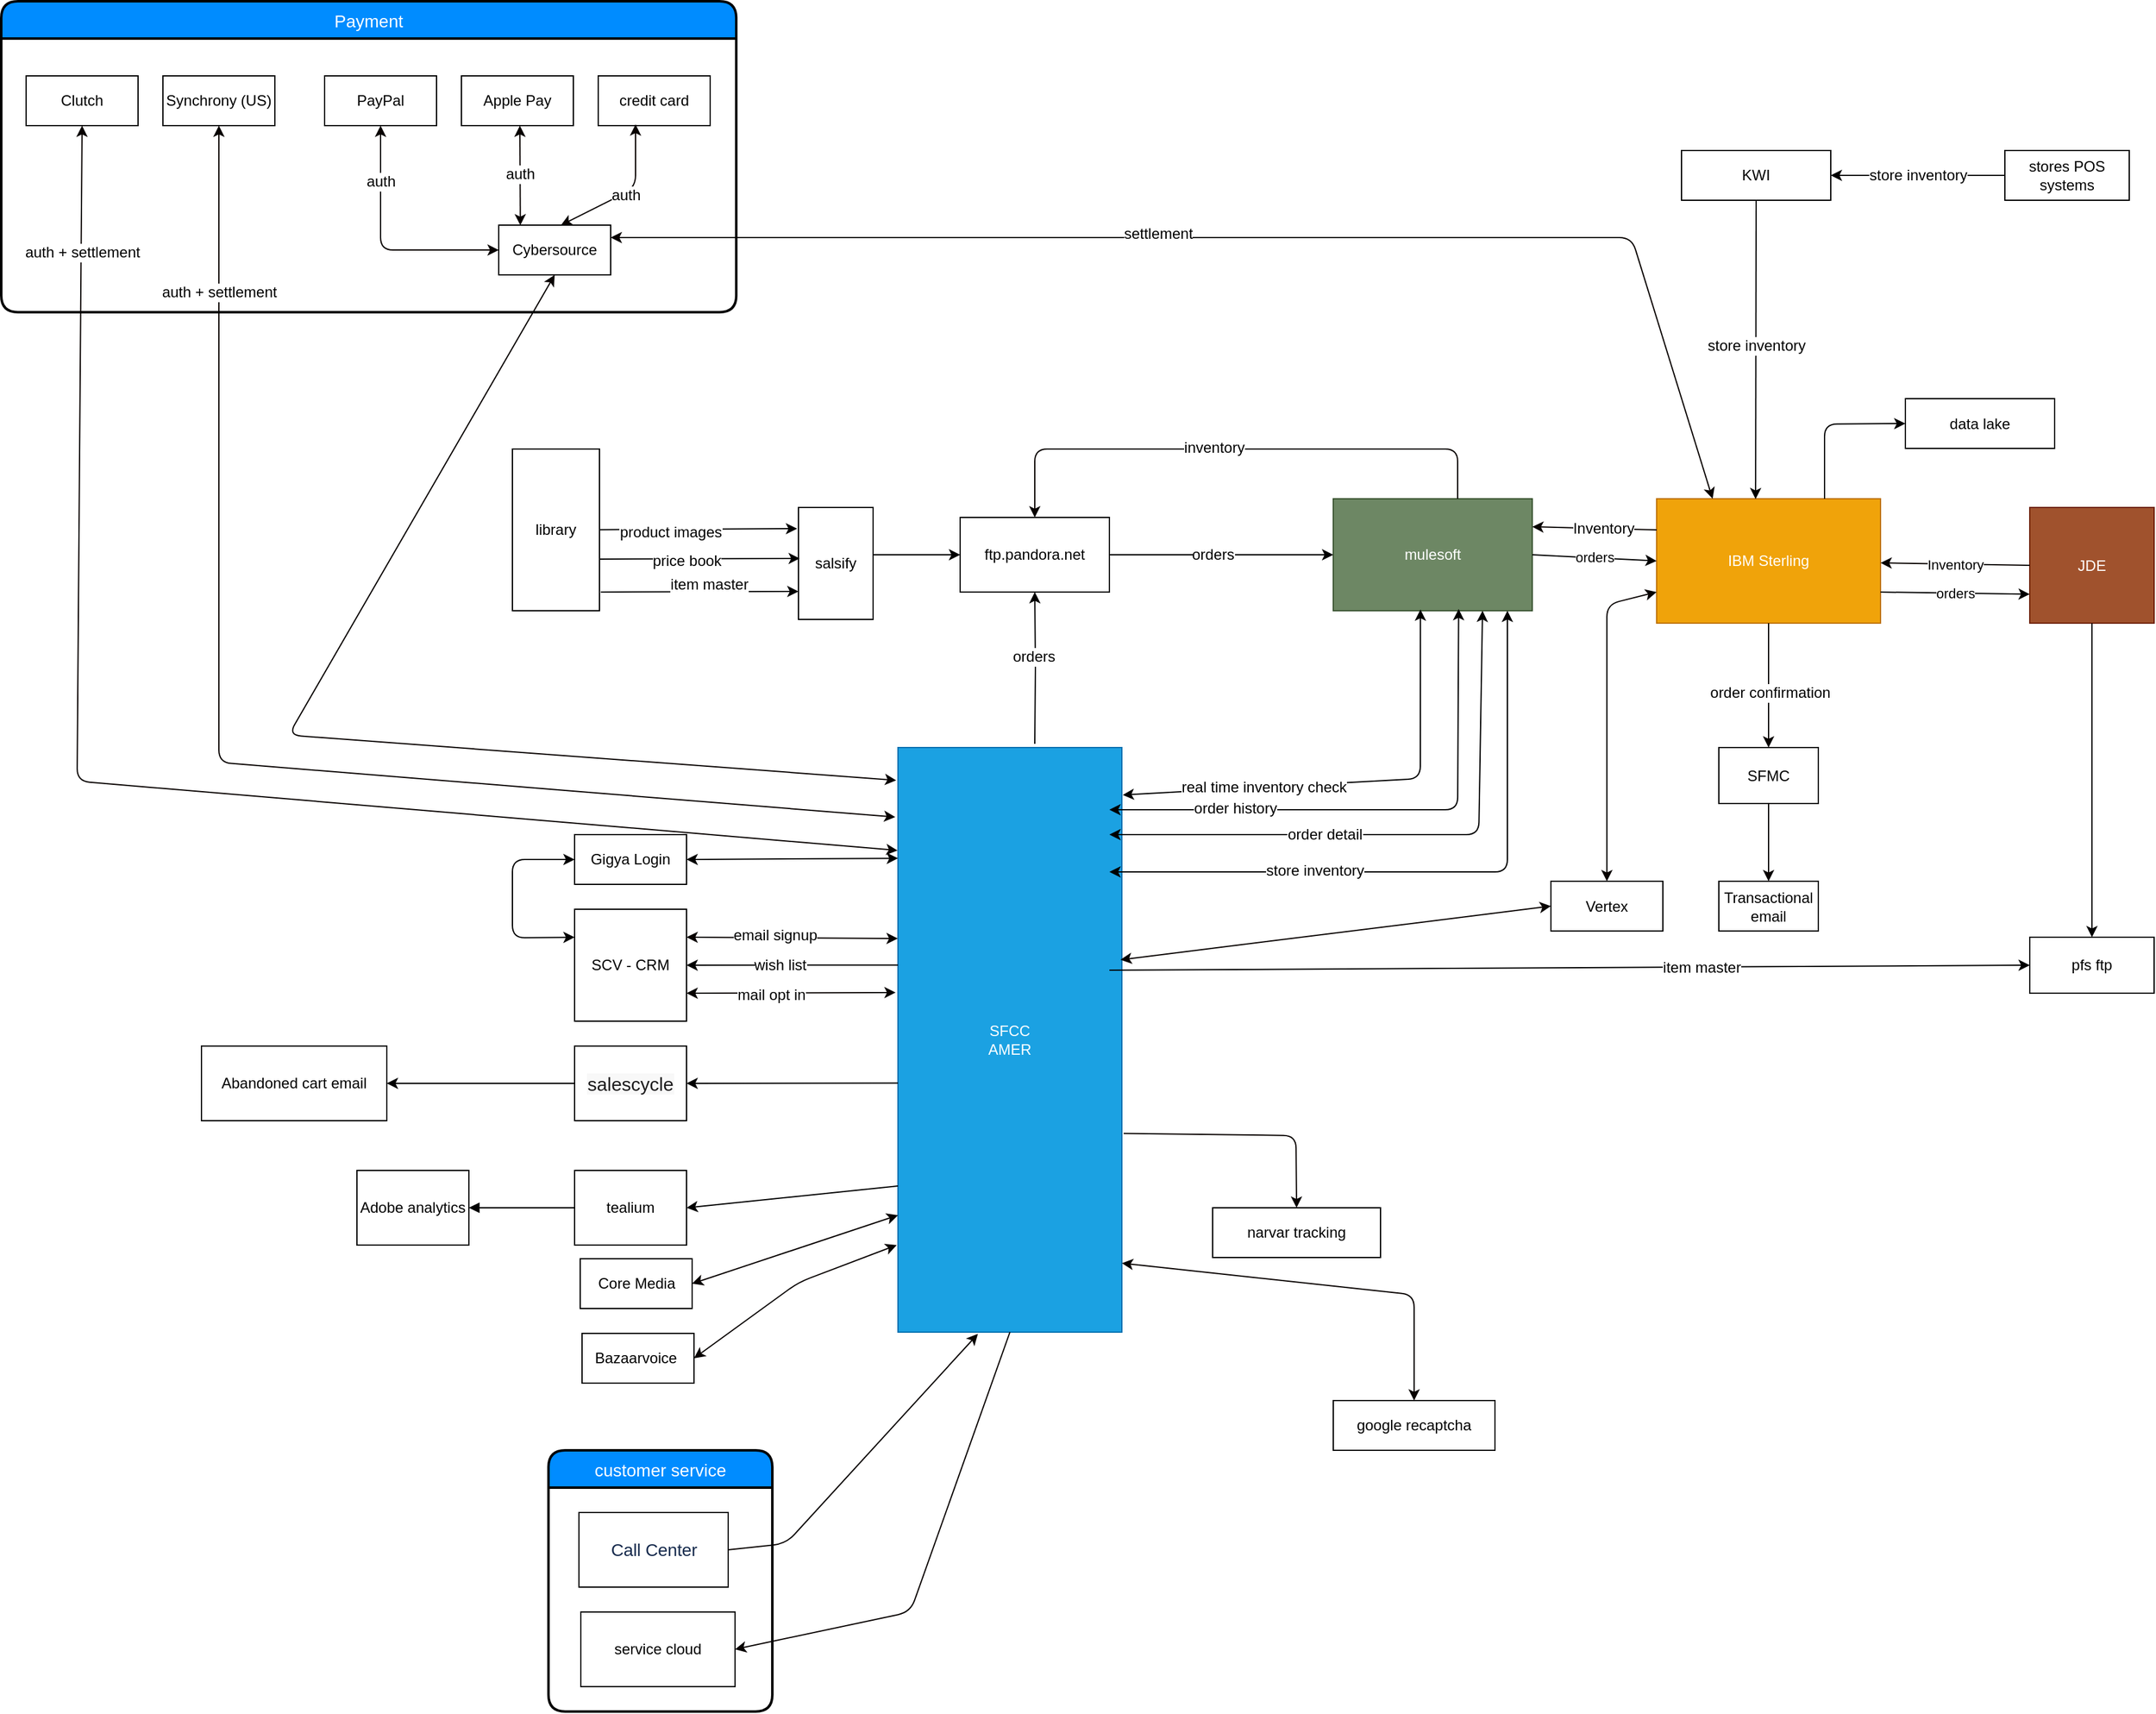 <mxfile version="12.0.2" type="github" pages="2"><diagram name="Page-1" id="3icEu7I5XqVcEI4lYJHm"><mxGraphModel dx="2920" dy="2204" grid="1" gridSize="10" guides="1" tooltips="1" connect="1" arrows="1" fold="1" page="1" pageScale="1" pageWidth="850" pageHeight="1100" math="0" shadow="0"><root><mxCell id="0"/><mxCell id="1" parent="0"/><mxCell id="V_cC2gT6HBl9BK8JK8mR-5" value="" style="edgeStyle=orthogonalEdgeStyle;rounded=0;orthogonalLoop=1;jettySize=auto;html=1;" parent="1" target="V_cC2gT6HBl9BK8JK8mR-4" edge="1"><mxGeometry relative="1" as="geometry"><mxPoint x="-460" y="277" as="sourcePoint"/></mxGeometry></mxCell><mxCell id="TWL4DVWHpw3BuLWVAcTx-16" value="orders" style="text;html=1;resizable=0;points=[];align=center;verticalAlign=middle;labelBackgroundColor=#ffffff;" vertex="1" connectable="0" parent="V_cC2gT6HBl9BK8JK8mR-5"><mxGeometry x="0.158" y="1" relative="1" as="geometry"><mxPoint as="offset"/></mxGeometry></mxCell><mxCell id="V_cC2gT6HBl9BK8JK8mR-1" value="SFCC&lt;br&gt;AMER" style="rounded=0;whiteSpace=wrap;html=1;fillColor=#1ba1e2;strokeColor=#006EAF;fontColor=#ffffff;" parent="1" vertex="1"><mxGeometry x="-570" y="280" width="180" height="470" as="geometry"/></mxCell><mxCell id="V_cC2gT6HBl9BK8JK8mR-44" value="Core Media" style="rounded=0;whiteSpace=wrap;html=1;" parent="1" vertex="1"><mxGeometry x="-825.5" y="691" width="90" height="40" as="geometry"/></mxCell><mxCell id="V_cC2gT6HBl9BK8JK8mR-4" value="ftp.pandora.net" style="rounded=0;whiteSpace=wrap;html=1;" parent="1" vertex="1"><mxGeometry x="-520" y="95" width="120" height="60" as="geometry"/></mxCell><mxCell id="V_cC2gT6HBl9BK8JK8mR-6" value="mulesoft" style="rounded=0;whiteSpace=wrap;html=1;fillColor=#6d8764;strokeColor=#3A5431;fontColor=#ffffff;" parent="1" vertex="1"><mxGeometry x="-220" y="80" width="160" height="90" as="geometry"/></mxCell><mxCell id="V_cC2gT6HBl9BK8JK8mR-8" value="IBM Sterling" style="rounded=0;whiteSpace=wrap;html=1;fillColor=#f0a30a;strokeColor=#BD7000;fontColor=#ffffff;" parent="1" vertex="1"><mxGeometry x="40" y="80" width="180" height="100" as="geometry"/></mxCell><mxCell id="V_cC2gT6HBl9BK8JK8mR-23" value="JDE" style="rounded=0;whiteSpace=wrap;html=1;fillColor=#a0522d;strokeColor=#6D1F00;fontColor=#ffffff;" parent="1" vertex="1"><mxGeometry x="340" y="87" width="100" height="93" as="geometry"/></mxCell><mxCell id="V_cC2gT6HBl9BK8JK8mR-33" value="" style="endArrow=classic;startArrow=classic;html=1;strokeWidth=1;exitX=1.004;exitY=0.081;exitDx=0;exitDy=0;exitPerimeter=0;entryX=0.438;entryY=0.989;entryDx=0;entryDy=0;entryPerimeter=0;" parent="1" source="V_cC2gT6HBl9BK8JK8mR-1" target="V_cC2gT6HBl9BK8JK8mR-6" edge="1"><mxGeometry width="50" height="50" relative="1" as="geometry"><mxPoint x="-400" y="340" as="sourcePoint"/><mxPoint x="-350" y="290" as="targetPoint"/><Array as="points"><mxPoint x="-150" y="305"/></Array></mxGeometry></mxCell><mxCell id="V_cC2gT6HBl9BK8JK8mR-34" value="real time inventory check" style="text;html=1;resizable=0;points=[];align=center;verticalAlign=middle;labelBackgroundColor=#ffffff;" parent="V_cC2gT6HBl9BK8JK8mR-33" vertex="1" connectable="0"><mxGeometry x="-0.398" relative="1" as="geometry"><mxPoint as="offset"/></mxGeometry></mxCell><mxCell id="V_cC2gT6HBl9BK8JK8mR-35" value="" style="endArrow=classic;startArrow=classic;html=1;strokeWidth=1;entryX=0.63;entryY=0.985;entryDx=0;entryDy=0;entryPerimeter=0;" parent="1" target="V_cC2gT6HBl9BK8JK8mR-6" edge="1"><mxGeometry width="50" height="50" relative="1" as="geometry"><mxPoint x="-400" y="330" as="sourcePoint"/><mxPoint x="-350" y="310" as="targetPoint"/><Array as="points"><mxPoint x="-120" y="330"/></Array></mxGeometry></mxCell><mxCell id="V_cC2gT6HBl9BK8JK8mR-36" value="order history" style="text;html=1;resizable=0;points=[];align=center;verticalAlign=middle;labelBackgroundColor=#ffffff;" parent="V_cC2gT6HBl9BK8JK8mR-35" vertex="1" connectable="0"><mxGeometry x="-0.545" y="1" relative="1" as="geometry"><mxPoint as="offset"/></mxGeometry></mxCell><mxCell id="V_cC2gT6HBl9BK8JK8mR-37" value="" style="endArrow=classic;startArrow=classic;html=1;strokeWidth=1;entryX=0.75;entryY=1;entryDx=0;entryDy=0;" parent="1" target="V_cC2gT6HBl9BK8JK8mR-6" edge="1"><mxGeometry width="50" height="50" relative="1" as="geometry"><mxPoint x="-400" y="350" as="sourcePoint"/><mxPoint x="-117" y="170" as="targetPoint"/><Array as="points"><mxPoint x="-103" y="350"/></Array></mxGeometry></mxCell><mxCell id="V_cC2gT6HBl9BK8JK8mR-38" value="order detail" style="text;html=1;resizable=0;points=[];align=center;verticalAlign=middle;labelBackgroundColor=#ffffff;" parent="V_cC2gT6HBl9BK8JK8mR-37" vertex="1" connectable="0"><mxGeometry x="-0.276" relative="1" as="geometry"><mxPoint as="offset"/></mxGeometry></mxCell><mxCell id="V_cC2gT6HBl9BK8JK8mR-39" value="Gigya Login" style="rounded=0;whiteSpace=wrap;html=1;" parent="1" vertex="1"><mxGeometry x="-830" y="350" width="90" height="40" as="geometry"/></mxCell><mxCell id="V_cC2gT6HBl9BK8JK8mR-40" value="" style="endArrow=classic;startArrow=classic;html=1;strokeWidth=1;exitX=1;exitY=0.5;exitDx=0;exitDy=0;entryX=0;entryY=0.126;entryDx=0;entryDy=0;entryPerimeter=0;" parent="1" source="V_cC2gT6HBl9BK8JK8mR-39" edge="1"><mxGeometry width="50" height="50" relative="1" as="geometry"><mxPoint x="-620" y="390" as="sourcePoint"/><mxPoint x="-570" y="369.06" as="targetPoint"/><Array as="points"/></mxGeometry></mxCell><mxCell id="V_cC2gT6HBl9BK8JK8mR-41" value="SCV - CRM" style="rounded=0;whiteSpace=wrap;html=1;" parent="1" vertex="1"><mxGeometry x="-830" y="410" width="90" height="90" as="geometry"/></mxCell><mxCell id="V_cC2gT6HBl9BK8JK8mR-42" value="SFMC" style="rounded=0;whiteSpace=wrap;html=1;" parent="1" vertex="1"><mxGeometry x="90" y="280" width="80" height="45" as="geometry"/></mxCell><mxCell id="V_cC2gT6HBl9BK8JK8mR-48" value="" style="endArrow=classic;startArrow=classic;html=1;strokeColor=#080200;strokeWidth=1;exitX=1;exitY=0.25;exitDx=0;exitDy=0;entryX=-0.001;entryY=0.334;entryDx=0;entryDy=0;entryPerimeter=0;" parent="1" source="V_cC2gT6HBl9BK8JK8mR-41" edge="1"><mxGeometry width="50" height="50" relative="1" as="geometry"><mxPoint x="-590" y="420" as="sourcePoint"/><mxPoint x="-570.17" y="433.54" as="targetPoint"/></mxGeometry></mxCell><mxCell id="V_cC2gT6HBl9BK8JK8mR-49" value="email signup" style="text;html=1;resizable=0;points=[];align=center;verticalAlign=middle;labelBackgroundColor=#ffffff;" parent="V_cC2gT6HBl9BK8JK8mR-48" vertex="1" connectable="0"><mxGeometry x="-0.165" y="2" relative="1" as="geometry"><mxPoint as="offset"/></mxGeometry></mxCell><mxCell id="V_cC2gT6HBl9BK8JK8mR-50" value="" style="endArrow=classic;startArrow=classic;html=1;strokeColor=#080200;strokeWidth=1;exitX=1;exitY=0.75;exitDx=0;exitDy=0;entryX=-0.011;entryY=0.474;entryDx=0;entryDy=0;entryPerimeter=0;" parent="1" source="V_cC2gT6HBl9BK8JK8mR-41" edge="1"><mxGeometry width="50" height="50" relative="1" as="geometry"><mxPoint x="-670" y="390" as="sourcePoint"/><mxPoint x="-571.87" y="476.94" as="targetPoint"/></mxGeometry></mxCell><mxCell id="V_cC2gT6HBl9BK8JK8mR-51" value="mail opt in" style="text;html=1;resizable=0;points=[];align=center;verticalAlign=middle;labelBackgroundColor=#ffffff;" parent="V_cC2gT6HBl9BK8JK8mR-50" vertex="1" connectable="0"><mxGeometry x="-0.291" relative="1" as="geometry"><mxPoint x="8.5" y="1" as="offset"/></mxGeometry></mxCell><mxCell id="V_cC2gT6HBl9BK8JK8mR-56" value="Cybersource" style="rounded=0;whiteSpace=wrap;html=1;" parent="1" vertex="1"><mxGeometry x="-891" y="-140" width="90" height="40" as="geometry"/></mxCell><mxCell id="V_cC2gT6HBl9BK8JK8mR-63" value="Apple Pay" style="rounded=0;whiteSpace=wrap;html=1;" parent="1" vertex="1"><mxGeometry x="-921" y="-260" width="90" height="40" as="geometry"/></mxCell><mxCell id="V_cC2gT6HBl9BK8JK8mR-58" value="" style="endArrow=classic;startArrow=classic;html=1;strokeColor=#080200;strokeWidth=1;entryX=0.5;entryY=1;entryDx=0;entryDy=0;exitX=-0.008;exitY=0.056;exitDx=0;exitDy=0;exitPerimeter=0;" parent="1" target="V_cC2gT6HBl9BK8JK8mR-56" edge="1" source="V_cC2gT6HBl9BK8JK8mR-1"><mxGeometry width="50" height="50" relative="1" as="geometry"><mxPoint x="-560" y="290" as="sourcePoint"/><mxPoint x="-460" y="240" as="targetPoint"/><Array as="points"><mxPoint x="-1060" y="270"/></Array></mxGeometry></mxCell><mxCell id="V_cC2gT6HBl9BK8JK8mR-60" value="PayPal" style="rounded=0;whiteSpace=wrap;html=1;" parent="1" vertex="1"><mxGeometry x="-1031" y="-260" width="90" height="40" as="geometry"/></mxCell><mxCell id="V_cC2gT6HBl9BK8JK8mR-62" value="" style="endArrow=classic;startArrow=classic;html=1;strokeColor=#080200;strokeWidth=1;entryX=0;entryY=0.5;entryDx=0;entryDy=0;exitX=0.5;exitY=1;exitDx=0;exitDy=0;" parent="1" source="V_cC2gT6HBl9BK8JK8mR-60" target="V_cC2gT6HBl9BK8JK8mR-56" edge="1"><mxGeometry width="50" height="50" relative="1" as="geometry"><mxPoint x="-951" y="-90" as="sourcePoint"/><mxPoint x="-901" y="-140" as="targetPoint"/><Array as="points"><mxPoint x="-986" y="-120"/></Array></mxGeometry></mxCell><mxCell id="scgPz5cgnYkhwIzWvn8L-9" value="auth" style="text;html=1;resizable=0;points=[];align=center;verticalAlign=middle;labelBackgroundColor=#ffffff;" parent="V_cC2gT6HBl9BK8JK8mR-62" vertex="1" connectable="0"><mxGeometry x="-0.537" relative="1" as="geometry"><mxPoint as="offset"/></mxGeometry></mxCell><mxCell id="V_cC2gT6HBl9BK8JK8mR-65" value="" style="endArrow=classic;startArrow=classic;html=1;strokeColor=#080200;strokeWidth=1;entryX=0.5;entryY=1;entryDx=0;entryDy=0;exitX=0.193;exitY=0.004;exitDx=0;exitDy=0;exitPerimeter=0;" parent="1" source="V_cC2gT6HBl9BK8JK8mR-56" edge="1"><mxGeometry width="50" height="50" relative="1" as="geometry"><mxPoint x="-878.11" y="-138.52" as="sourcePoint"/><mxPoint x="-874" y="-220" as="targetPoint"/></mxGeometry></mxCell><mxCell id="scgPz5cgnYkhwIzWvn8L-8" value="auth" style="text;html=1;resizable=0;points=[];align=center;verticalAlign=middle;labelBackgroundColor=#ffffff;" parent="V_cC2gT6HBl9BK8JK8mR-65" vertex="1" connectable="0"><mxGeometry x="0.039" relative="1" as="geometry"><mxPoint as="offset"/></mxGeometry></mxCell><mxCell id="V_cC2gT6HBl9BK8JK8mR-66" value="Synchrony (US)" style="rounded=0;whiteSpace=wrap;html=1;" parent="1" vertex="1"><mxGeometry x="-1161" y="-260" width="90" height="40" as="geometry"/></mxCell><mxCell id="V_cC2gT6HBl9BK8JK8mR-67" value="Clutch" style="rounded=0;whiteSpace=wrap;html=1;" parent="1" vertex="1"><mxGeometry x="-1271" y="-260" width="90" height="40" as="geometry"/></mxCell><mxCell id="V_cC2gT6HBl9BK8JK8mR-68" value="" style="endArrow=classic;startArrow=classic;html=1;strokeColor=#080200;strokeWidth=1;exitX=0.5;exitY=1;exitDx=0;exitDy=0;entryX=-0.012;entryY=0.119;entryDx=0;entryDy=0;entryPerimeter=0;" parent="1" source="V_cC2gT6HBl9BK8JK8mR-66" edge="1" target="V_cC2gT6HBl9BK8JK8mR-1"><mxGeometry width="50" height="50" relative="1" as="geometry"><mxPoint x="-730" y="170" as="sourcePoint"/><mxPoint x="-570" y="291" as="targetPoint"/><Array as="points"><mxPoint x="-1116" y="292"/></Array></mxGeometry></mxCell><mxCell id="scgPz5cgnYkhwIzWvn8L-10" value="auth + settlement" style="text;html=1;resizable=0;points=[];align=center;verticalAlign=middle;labelBackgroundColor=#ffffff;" parent="V_cC2gT6HBl9BK8JK8mR-68" vertex="1" connectable="0"><mxGeometry x="-0.652" y="-1" relative="1" as="geometry"><mxPoint x="1" y="-50" as="offset"/></mxGeometry></mxCell><mxCell id="V_cC2gT6HBl9BK8JK8mR-69" value="&lt;span style=&quot;font-size: 12px&quot;&gt;auth + settlement&lt;/span&gt;" style="endArrow=classic;startArrow=classic;html=1;strokeColor=#080200;strokeWidth=1;entryX=0.5;entryY=1;entryDx=0;entryDy=0;exitX=-0.002;exitY=0.176;exitDx=0;exitDy=0;exitPerimeter=0;" parent="1" target="V_cC2gT6HBl9BK8JK8mR-67" edge="1" source="V_cC2gT6HBl9BK8JK8mR-1"><mxGeometry x="0.829" y="-1" width="50" height="50" relative="1" as="geometry"><mxPoint x="-570" y="306" as="sourcePoint"/><mxPoint x="-570" y="250" as="targetPoint"/><Array as="points"><mxPoint x="-1230" y="307"/></Array><mxPoint as="offset"/></mxGeometry></mxCell><mxCell id="V_cC2gT6HBl9BK8JK8mR-76" value="" style="endArrow=classic;startArrow=classic;html=1;strokeColor=#080200;strokeWidth=1;exitX=1;exitY=0.5;exitDx=0;exitDy=0;entryX=0;entryY=0.8;entryDx=0;entryDy=0;entryPerimeter=0;" parent="1" source="V_cC2gT6HBl9BK8JK8mR-44" edge="1" target="V_cC2gT6HBl9BK8JK8mR-1"><mxGeometry width="50" height="50" relative="1" as="geometry"><mxPoint x="-740" y="560" as="sourcePoint"/><mxPoint x="-570" y="540" as="targetPoint"/><Array as="points"/></mxGeometry></mxCell><mxCell id="V_cC2gT6HBl9BK8JK8mR-78" value="Vertex" style="rounded=0;whiteSpace=wrap;html=1;" parent="1" vertex="1"><mxGeometry x="-45" y="387.5" width="90" height="40" as="geometry"/></mxCell><mxCell id="V_cC2gT6HBl9BK8JK8mR-79" value="" style="endArrow=classic;startArrow=classic;html=1;strokeColor=#080200;strokeWidth=1;entryX=0.25;entryY=0;entryDx=0;entryDy=0;exitX=1;exitY=0.25;exitDx=0;exitDy=0;" parent="1" source="V_cC2gT6HBl9BK8JK8mR-56" target="V_cC2gT6HBl9BK8JK8mR-8" edge="1"><mxGeometry width="50" height="50" relative="1" as="geometry"><mxPoint x="-580" y="70" as="sourcePoint"/><mxPoint x="70" y="110" as="targetPoint"/><Array as="points"><mxPoint x="20" y="-130"/></Array></mxGeometry></mxCell><mxCell id="scgPz5cgnYkhwIzWvn8L-1" value="settlement" style="text;html=1;resizable=0;points=[];align=center;verticalAlign=middle;labelBackgroundColor=#ffffff;" parent="V_cC2gT6HBl9BK8JK8mR-79" vertex="1" connectable="0"><mxGeometry x="-0.155" y="3" relative="1" as="geometry"><mxPoint as="offset"/></mxGeometry></mxCell><mxCell id="V_cC2gT6HBl9BK8JK8mR-80" value="" style="endArrow=classic;startArrow=classic;html=1;strokeColor=#080200;strokeWidth=1;entryX=0;entryY=0.5;entryDx=0;entryDy=0;exitX=0.994;exitY=0.363;exitDx=0;exitDy=0;exitPerimeter=0;" parent="1" target="V_cC2gT6HBl9BK8JK8mR-78" edge="1" source="V_cC2gT6HBl9BK8JK8mR-1"><mxGeometry width="50" height="50" relative="1" as="geometry"><mxPoint x="-400" y="395" as="sourcePoint"/><mxPoint x="-350" y="380" as="targetPoint"/></mxGeometry></mxCell><mxCell id="V_cC2gT6HBl9BK8JK8mR-81" value="" style="endArrow=classic;startArrow=classic;html=1;strokeColor=#080200;strokeWidth=1;entryX=0;entryY=0.75;entryDx=0;entryDy=0;exitX=0.5;exitY=0;exitDx=0;exitDy=0;" parent="1" source="V_cC2gT6HBl9BK8JK8mR-78" target="V_cC2gT6HBl9BK8JK8mR-8" edge="1"><mxGeometry width="50" height="50" relative="1" as="geometry"><mxPoint y="370" as="sourcePoint"/><mxPoint x="30" y="370" as="targetPoint"/><Array as="points"><mxPoint y="165"/></Array></mxGeometry></mxCell><mxCell id="V_cC2gT6HBl9BK8JK8mR-85" value="Bazaarvoice&amp;nbsp;" style="rounded=0;whiteSpace=wrap;html=1;" parent="1" vertex="1"><mxGeometry x="-824" y="751" width="90" height="40" as="geometry"/></mxCell><mxCell id="V_cC2gT6HBl9BK8JK8mR-88" value="" style="endArrow=classic;startArrow=classic;html=1;strokeColor=#080200;strokeWidth=1;exitX=1;exitY=0.5;exitDx=0;exitDy=0;" parent="1" source="V_cC2gT6HBl9BK8JK8mR-85" edge="1"><mxGeometry width="50" height="50" relative="1" as="geometry"><mxPoint x="-740" y="630" as="sourcePoint"/><mxPoint x="-571" y="680" as="targetPoint"/><Array as="points"><mxPoint x="-650" y="710"/></Array></mxGeometry></mxCell><mxCell id="V_cC2gT6HBl9BK8JK8mR-95" value="Payment" style="swimlane;childLayout=stackLayout;horizontal=1;startSize=30;horizontalStack=0;fillColor=#008cff;fontColor=#FFFFFF;rounded=1;fontSize=14;fontStyle=0;strokeWidth=2;resizeParent=0;resizeLast=1;shadow=0;dashed=0;align=center;" parent="1" vertex="1"><mxGeometry x="-1291" y="-320" width="591" height="250" as="geometry"><mxRectangle x="-1070" y="-170" width="90" height="30" as="alternateBounds"/></mxGeometry></mxCell><mxCell id="V_cC2gT6HBl9BK8JK8mR-98" value="Inventory" style="endArrow=classic;html=1;strokeColor=#080200;strokeWidth=1;exitX=0;exitY=0.5;exitDx=0;exitDy=0;" parent="1" source="V_cC2gT6HBl9BK8JK8mR-23" target="V_cC2gT6HBl9BK8JK8mR-8" edge="1"><mxGeometry width="50" height="50" relative="1" as="geometry"><mxPoint x="340" y="97" as="sourcePoint"/><mxPoint x="280" y="90" as="targetPoint"/></mxGeometry></mxCell><mxCell id="9Npi8_EjcijGg6YAnJOB-1" value="google recaptcha" style="rounded=0;whiteSpace=wrap;html=1;fillColor=none;" parent="1" vertex="1"><mxGeometry x="-220" y="805" width="130" height="40" as="geometry"/></mxCell><mxCell id="9Npi8_EjcijGg6YAnJOB-2" value="" style="endArrow=classic;startArrow=classic;html=1;strokeColor=#080200;strokeWidth=1;exitX=1;exitY=0.882;exitDx=0;exitDy=0;exitPerimeter=0;entryX=0.5;entryY=0;entryDx=0;entryDy=0;" parent="1" source="V_cC2gT6HBl9BK8JK8mR-1" target="9Npi8_EjcijGg6YAnJOB-1" edge="1"><mxGeometry width="50" height="50" relative="1" as="geometry"><mxPoint x="-400" y="490" as="sourcePoint"/><mxPoint x="-160" y="710" as="targetPoint"/><Array as="points"><mxPoint x="-155" y="720"/></Array></mxGeometry></mxCell><mxCell id="9Npi8_EjcijGg6YAnJOB-9" value="" style="endArrow=classic;html=1;strokeColor=#080200;strokeWidth=1;entryX=1;entryY=0.25;entryDx=0;entryDy=0;exitX=0;exitY=0.25;exitDx=0;exitDy=0;" parent="1" source="V_cC2gT6HBl9BK8JK8mR-8" target="V_cC2gT6HBl9BK8JK8mR-6" edge="1"><mxGeometry width="50" height="50" relative="1" as="geometry"><mxPoint x="-60" y="170" as="sourcePoint"/><mxPoint x="-10" y="120" as="targetPoint"/></mxGeometry></mxCell><mxCell id="9Npi8_EjcijGg6YAnJOB-10" value="Inventory" style="text;html=1;resizable=0;points=[];align=center;verticalAlign=middle;labelBackgroundColor=#ffffff;" parent="9Npi8_EjcijGg6YAnJOB-9" vertex="1" connectable="0"><mxGeometry x="-0.14" relative="1" as="geometry"><mxPoint as="offset"/></mxGeometry></mxCell><mxCell id="iVwGrD9HsoJ9i1hY2Q_u-1" value="" style="endArrow=classic;html=1;strokeColor=#080200;strokeWidth=1;entryX=0.5;entryY=0;entryDx=0;entryDy=0;" parent="1" target="V_cC2gT6HBl9BK8JK8mR-4" edge="1"><mxGeometry width="50" height="50" relative="1" as="geometry"><mxPoint x="-120" y="80" as="sourcePoint"/><mxPoint x="-430" y="100" as="targetPoint"/><Array as="points"><mxPoint x="-120" y="40"/><mxPoint x="-460" y="40"/></Array></mxGeometry></mxCell><mxCell id="N_9rhiI7Wwjrm_V3X6SH-13" value="inventory" style="text;html=1;resizable=0;points=[];align=center;verticalAlign=middle;labelBackgroundColor=#ffffff;" vertex="1" connectable="0" parent="iVwGrD9HsoJ9i1hY2Q_u-1"><mxGeometry x="0.088" y="-1" relative="1" as="geometry"><mxPoint as="offset"/></mxGeometry></mxCell><mxCell id="MaIgf1kPmnHuQDMeoxbi-1" value="&lt;span style=&quot;color: rgb(23 , 43 , 77) ; font-size: 14px ; letter-spacing: -0.07px ; white-space: pre-wrap ; background-color: rgb(255 , 255 , 255)&quot;&gt;Call Center&lt;/span&gt;" style="rounded=0;whiteSpace=wrap;html=1;fillColor=none;" parent="1" vertex="1"><mxGeometry x="-826.5" y="895" width="120" height="60" as="geometry"/></mxCell><mxCell id="MaIgf1kPmnHuQDMeoxbi-2" value="" style="endArrow=classic;html=1;strokeColor=#080200;strokeWidth=1;entryX=0.357;entryY=1.003;entryDx=0;entryDy=0;entryPerimeter=0;exitX=1;exitY=0.5;exitDx=0;exitDy=0;" parent="1" source="MaIgf1kPmnHuQDMeoxbi-1" target="V_cC2gT6HBl9BK8JK8mR-1" edge="1"><mxGeometry width="50" height="50" relative="1" as="geometry"><mxPoint x="-530" y="810" as="sourcePoint"/><mxPoint x="-460" y="670" as="targetPoint"/><Array as="points"><mxPoint x="-660" y="920"/></Array></mxGeometry></mxCell><mxCell id="MaIgf1kPmnHuQDMeoxbi-3" value="service cloud" style="rounded=0;whiteSpace=wrap;html=1;fillColor=none;" parent="1" vertex="1"><mxGeometry x="-825" y="975" width="124" height="60" as="geometry"/></mxCell><mxCell id="MaIgf1kPmnHuQDMeoxbi-4" value="" style="endArrow=classic;html=1;strokeColor=#080200;strokeWidth=1;exitX=0.5;exitY=1;exitDx=0;exitDy=0;entryX=1;entryY=0.5;entryDx=0;entryDy=0;" parent="1" target="MaIgf1kPmnHuQDMeoxbi-3" edge="1" source="V_cC2gT6HBl9BK8JK8mR-1"><mxGeometry width="50" height="50" relative="1" as="geometry"><mxPoint x="-570" y="610" as="sourcePoint"/><mxPoint x="-699" y="895" as="targetPoint"/><Array as="points"><mxPoint x="-560" y="975"/></Array></mxGeometry></mxCell><mxCell id="MaIgf1kPmnHuQDMeoxbi-7" value="customer service" style="swimlane;childLayout=stackLayout;horizontal=1;startSize=30;horizontalStack=0;fillColor=#008cff;fontColor=#FFFFFF;rounded=1;fontSize=14;fontStyle=0;strokeWidth=2;resizeParent=0;resizeLast=1;shadow=0;dashed=0;align=center;" parent="1" vertex="1"><mxGeometry x="-851" y="845" width="180" height="210" as="geometry"/></mxCell><mxCell id="u5Q9tlcLcI0Oim-ChqrU-1" value="narvar tracking" style="rounded=0;whiteSpace=wrap;html=1;fillColor=none;" parent="1" vertex="1"><mxGeometry x="-317" y="650" width="135" height="40" as="geometry"/></mxCell><mxCell id="u5Q9tlcLcI0Oim-ChqrU-2" value="" style="endArrow=classic;html=1;strokeColor=#080200;strokeWidth=1;entryX=0.5;entryY=0;entryDx=0;entryDy=0;exitX=1.008;exitY=0.66;exitDx=0;exitDy=0;exitPerimeter=0;" parent="1" source="V_cC2gT6HBl9BK8JK8mR-1" target="u5Q9tlcLcI0Oim-ChqrU-1" edge="1"><mxGeometry width="50" height="50" relative="1" as="geometry"><mxPoint x="-380" y="592" as="sourcePoint"/><mxPoint x="-360" y="500" as="targetPoint"/><Array as="points"><mxPoint x="-250" y="592"/></Array></mxGeometry></mxCell><mxCell id="u5Q9tlcLcI0Oim-ChqrU-3" value="Transactional email" style="rounded=0;whiteSpace=wrap;html=1;fillColor=none;" parent="1" vertex="1"><mxGeometry x="90" y="387.5" width="80" height="40" as="geometry"/></mxCell><mxCell id="u5Q9tlcLcI0Oim-ChqrU-4" value="" style="endArrow=classic;html=1;strokeColor=#080200;strokeWidth=1;exitX=0.5;exitY=1;exitDx=0;exitDy=0;entryX=0.5;entryY=0;entryDx=0;entryDy=0;" parent="1" source="V_cC2gT6HBl9BK8JK8mR-42" target="u5Q9tlcLcI0Oim-ChqrU-3" edge="1"><mxGeometry width="50" height="50" relative="1" as="geometry"><mxPoint x="70" y="470" as="sourcePoint"/><mxPoint x="120" y="420" as="targetPoint"/></mxGeometry></mxCell><mxCell id="u5Q9tlcLcI0Oim-ChqrU-5" value="" style="endArrow=classic;html=1;strokeColor=#080200;strokeWidth=1;exitX=0.5;exitY=1;exitDx=0;exitDy=0;entryX=0.5;entryY=0;entryDx=0;entryDy=0;" parent="1" source="V_cC2gT6HBl9BK8JK8mR-8" edge="1" target="V_cC2gT6HBl9BK8JK8mR-42"><mxGeometry width="50" height="50" relative="1" as="geometry"><mxPoint x="140" y="185" as="sourcePoint"/><mxPoint x="140" y="375" as="targetPoint"/></mxGeometry></mxCell><mxCell id="TWL4DVWHpw3BuLWVAcTx-19" value="order confirmation" style="text;html=1;resizable=0;points=[];align=center;verticalAlign=middle;labelBackgroundColor=#ffffff;" vertex="1" connectable="0" parent="u5Q9tlcLcI0Oim-ChqrU-5"><mxGeometry x="0.123" y="1" relative="1" as="geometry"><mxPoint as="offset"/></mxGeometry></mxCell><mxCell id="scgPz5cgnYkhwIzWvn8L-4" value="credit card" style="rounded=0;whiteSpace=wrap;html=1;" parent="1" vertex="1"><mxGeometry x="-811" y="-260" width="90" height="40" as="geometry"/></mxCell><mxCell id="scgPz5cgnYkhwIzWvn8L-6" value="" style="endArrow=classic;startArrow=classic;html=1;strokeColor=#080200;strokeWidth=1;" parent="1" edge="1"><mxGeometry width="50" height="50" relative="1" as="geometry"><mxPoint x="-841" y="-140" as="sourcePoint"/><mxPoint x="-781" y="-221" as="targetPoint"/><Array as="points"><mxPoint x="-781" y="-170"/></Array></mxGeometry></mxCell><mxCell id="scgPz5cgnYkhwIzWvn8L-7" value="auth" style="text;html=1;resizable=0;points=[];align=center;verticalAlign=middle;labelBackgroundColor=#ffffff;" parent="scgPz5cgnYkhwIzWvn8L-6" vertex="1" connectable="0"><mxGeometry x="-0.034" y="-1" relative="1" as="geometry"><mxPoint as="offset"/></mxGeometry></mxCell><mxCell id="TWL4DVWHpw3BuLWVAcTx-2" value="" style="endArrow=classic;startArrow=classic;html=1;entryX=0.875;entryY=1;entryDx=0;entryDy=0;entryPerimeter=0;" edge="1" parent="1" target="V_cC2gT6HBl9BK8JK8mR-6"><mxGeometry width="50" height="50" relative="1" as="geometry"><mxPoint x="-400" y="380" as="sourcePoint"/><mxPoint x="-87" y="170" as="targetPoint"/><Array as="points"><mxPoint x="-80" y="380"/></Array></mxGeometry></mxCell><mxCell id="TWL4DVWHpw3BuLWVAcTx-3" value="store inventory" style="text;html=1;resizable=0;points=[];align=center;verticalAlign=middle;labelBackgroundColor=#ffffff;" vertex="1" connectable="0" parent="TWL4DVWHpw3BuLWVAcTx-2"><mxGeometry x="-0.377" y="1" relative="1" as="geometry"><mxPoint as="offset"/></mxGeometry></mxCell><mxCell id="TWL4DVWHpw3BuLWVAcTx-4" value="" style="endArrow=classic;html=1;exitX=0.5;exitY=1;exitDx=0;exitDy=0;entryX=0.442;entryY=0.003;entryDx=0;entryDy=0;entryPerimeter=0;" edge="1" parent="1" source="TWL4DVWHpw3BuLWVAcTx-5" target="V_cC2gT6HBl9BK8JK8mR-8"><mxGeometry width="50" height="50" relative="1" as="geometry"><mxPoint x="138" y="-160" as="sourcePoint"/><mxPoint x="90" y="80" as="targetPoint"/></mxGeometry></mxCell><mxCell id="hYiq06KfD0AA_lfxn917-1" value="store inventory" style="text;html=1;resizable=0;points=[];align=center;verticalAlign=middle;labelBackgroundColor=#ffffff;" vertex="1" connectable="0" parent="TWL4DVWHpw3BuLWVAcTx-4"><mxGeometry x="-0.025" relative="1" as="geometry"><mxPoint as="offset"/></mxGeometry></mxCell><mxCell id="TWL4DVWHpw3BuLWVAcTx-5" value="KWI" style="rounded=0;whiteSpace=wrap;html=1;fillColor=none;" vertex="1" parent="1"><mxGeometry x="60" y="-200" width="120" height="40" as="geometry"/></mxCell><mxCell id="TWL4DVWHpw3BuLWVAcTx-6" value="stores POS systems" style="rounded=0;whiteSpace=wrap;html=1;fillColor=none;" vertex="1" parent="1"><mxGeometry x="320" y="-200" width="100" height="40" as="geometry"/></mxCell><mxCell id="TWL4DVWHpw3BuLWVAcTx-7" value="" style="endArrow=classic;html=1;entryX=1;entryY=0.5;entryDx=0;entryDy=0;exitX=0;exitY=0.5;exitDx=0;exitDy=0;" edge="1" parent="1" source="TWL4DVWHpw3BuLWVAcTx-6" target="TWL4DVWHpw3BuLWVAcTx-5"><mxGeometry width="50" height="50" relative="1" as="geometry"><mxPoint x="240" y="-120" as="sourcePoint"/><mxPoint x="290" y="-170" as="targetPoint"/></mxGeometry></mxCell><mxCell id="hYiq06KfD0AA_lfxn917-4" value="store inventory" style="text;html=1;resizable=0;points=[];align=center;verticalAlign=middle;labelBackgroundColor=#ffffff;" vertex="1" connectable="0" parent="TWL4DVWHpw3BuLWVAcTx-7"><mxGeometry x="0.09" relative="1" as="geometry"><mxPoint x="6.5" as="offset"/></mxGeometry></mxCell><mxCell id="TWL4DVWHpw3BuLWVAcTx-8" value="" style="endArrow=classic;html=1;entryX=1;entryY=0.5;entryDx=0;entryDy=0;exitX=0;exitY=0.372;exitDx=0;exitDy=0;exitPerimeter=0;" edge="1" parent="1" source="V_cC2gT6HBl9BK8JK8mR-1" target="V_cC2gT6HBl9BK8JK8mR-41"><mxGeometry width="50" height="50" relative="1" as="geometry"><mxPoint x="-740" y="490" as="sourcePoint"/><mxPoint x="-690" y="440" as="targetPoint"/></mxGeometry></mxCell><mxCell id="TWL4DVWHpw3BuLWVAcTx-9" value="wish list" style="text;html=1;resizable=0;points=[];align=center;verticalAlign=middle;labelBackgroundColor=#ffffff;" vertex="1" connectable="0" parent="TWL4DVWHpw3BuLWVAcTx-8"><mxGeometry x="0.12" relative="1" as="geometry"><mxPoint as="offset"/></mxGeometry></mxCell><mxCell id="TWL4DVWHpw3BuLWVAcTx-10" value="pfs ftp" style="rounded=0;whiteSpace=wrap;html=1;fillColor=none;" vertex="1" parent="1"><mxGeometry x="340" y="432.5" width="100" height="45" as="geometry"/></mxCell><mxCell id="TWL4DVWHpw3BuLWVAcTx-11" value="" style="endArrow=classic;html=1;entryX=0;entryY=0.5;entryDx=0;entryDy=0;exitX=1;exitY=0.5;exitDx=0;exitDy=0;" edge="1" parent="1" target="TWL4DVWHpw3BuLWVAcTx-10"><mxGeometry width="50" height="50" relative="1" as="geometry"><mxPoint x="-400" y="459" as="sourcePoint"/><mxPoint x="280" y="464" as="targetPoint"/></mxGeometry></mxCell><mxCell id="TWL4DVWHpw3BuLWVAcTx-12" value="item master" style="text;html=1;resizable=0;points=[];align=center;verticalAlign=middle;labelBackgroundColor=#ffffff;" vertex="1" connectable="0" parent="TWL4DVWHpw3BuLWVAcTx-11"><mxGeometry x="0.286" relative="1" as="geometry"><mxPoint as="offset"/></mxGeometry></mxCell><mxCell id="TWL4DVWHpw3BuLWVAcTx-13" value="" style="endArrow=classic;html=1;entryX=0.5;entryY=0;entryDx=0;entryDy=0;exitX=0.5;exitY=1;exitDx=0;exitDy=0;" edge="1" parent="1" source="V_cC2gT6HBl9BK8JK8mR-23" target="TWL4DVWHpw3BuLWVAcTx-10"><mxGeometry width="50" height="50" relative="1" as="geometry"><mxPoint x="280" y="440" as="sourcePoint"/><mxPoint x="330" y="390" as="targetPoint"/></mxGeometry></mxCell><mxCell id="TWL4DVWHpw3BuLWVAcTx-14" value="" style="endArrow=classic;html=1;entryX=0;entryY=0.5;entryDx=0;entryDy=0;exitX=1;exitY=0.5;exitDx=0;exitDy=0;" edge="1" parent="1" source="V_cC2gT6HBl9BK8JK8mR-4" target="V_cC2gT6HBl9BK8JK8mR-6"><mxGeometry width="50" height="50" relative="1" as="geometry"><mxPoint x="-400" y="180" as="sourcePoint"/><mxPoint x="-350" y="130" as="targetPoint"/></mxGeometry></mxCell><mxCell id="TWL4DVWHpw3BuLWVAcTx-15" value="orders" style="text;html=1;resizable=0;points=[];align=center;verticalAlign=middle;labelBackgroundColor=#ffffff;" vertex="1" connectable="0" parent="TWL4DVWHpw3BuLWVAcTx-14"><mxGeometry x="-0.077" y="-1" relative="1" as="geometry"><mxPoint y="-1" as="offset"/></mxGeometry></mxCell><mxCell id="TWL4DVWHpw3BuLWVAcTx-17" value="orders" style="endArrow=classic;html=1;exitX=1;exitY=0.75;exitDx=0;exitDy=0;entryX=0;entryY=0.75;entryDx=0;entryDy=0;" edge="1" parent="1" source="V_cC2gT6HBl9BK8JK8mR-8" target="V_cC2gT6HBl9BK8JK8mR-23"><mxGeometry width="50" height="50" relative="1" as="geometry"><mxPoint x="180" y="210" as="sourcePoint"/><mxPoint x="340" y="132" as="targetPoint"/></mxGeometry></mxCell><mxCell id="TWL4DVWHpw3BuLWVAcTx-20" value="" style="endArrow=classic;startArrow=classic;html=1;entryX=0;entryY=0.5;entryDx=0;entryDy=0;exitX=0;exitY=0.25;exitDx=0;exitDy=0;" edge="1" parent="1" source="V_cC2gT6HBl9BK8JK8mR-41" target="V_cC2gT6HBl9BK8JK8mR-39"><mxGeometry width="50" height="50" relative="1" as="geometry"><mxPoint x="-880" y="480" as="sourcePoint"/><mxPoint x="-830" y="430" as="targetPoint"/><Array as="points"><mxPoint x="-880" y="433"/><mxPoint x="-880" y="370"/></Array></mxGeometry></mxCell><mxCell id="TWL4DVWHpw3BuLWVAcTx-21" value="library" style="rounded=0;whiteSpace=wrap;html=1;fillColor=none;" vertex="1" parent="1"><mxGeometry x="-880" y="40" width="70" height="130" as="geometry"/></mxCell><mxCell id="TWL4DVWHpw3BuLWVAcTx-22" value="salsify" style="rounded=0;whiteSpace=wrap;html=1;fillColor=none;" vertex="1" parent="1"><mxGeometry x="-650" y="87" width="60" height="90" as="geometry"/></mxCell><mxCell id="TWL4DVWHpw3BuLWVAcTx-24" value="" style="endArrow=classic;html=1;exitX=1;exitY=0.681;exitDx=0;exitDy=0;exitPerimeter=0;entryX=0.018;entryY=0.455;entryDx=0;entryDy=0;entryPerimeter=0;" edge="1" parent="1" source="TWL4DVWHpw3BuLWVAcTx-21" target="TWL4DVWHpw3BuLWVAcTx-22"><mxGeometry width="50" height="50" relative="1" as="geometry"><mxPoint x="-690" y="120" as="sourcePoint"/><mxPoint x="-640" y="70" as="targetPoint"/></mxGeometry></mxCell><mxCell id="TWL4DVWHpw3BuLWVAcTx-26" value="price book" style="text;html=1;resizable=0;points=[];align=center;verticalAlign=middle;labelBackgroundColor=#ffffff;" vertex="1" connectable="0" parent="TWL4DVWHpw3BuLWVAcTx-24"><mxGeometry x="-0.185" y="-2" relative="1" as="geometry"><mxPoint x="4.5" y="-0.5" as="offset"/></mxGeometry></mxCell><mxCell id="TWL4DVWHpw3BuLWVAcTx-25" value="" style="endArrow=classic;html=1;entryX=0;entryY=0.5;entryDx=0;entryDy=0;strokeWidth=1;exitX=1;exitY=0.422;exitDx=0;exitDy=0;exitPerimeter=0;" edge="1" parent="1" source="TWL4DVWHpw3BuLWVAcTx-22" target="V_cC2gT6HBl9BK8JK8mR-4"><mxGeometry width="50" height="50" relative="1" as="geometry"><mxPoint x="-586" y="125" as="sourcePoint"/><mxPoint x="-550" y="140" as="targetPoint"/></mxGeometry></mxCell><mxCell id="TWL4DVWHpw3BuLWVAcTx-27" value="" style="endArrow=classic;html=1;strokeWidth=1;entryX=0;entryY=0.75;entryDx=0;entryDy=0;" edge="1" parent="1" target="TWL4DVWHpw3BuLWVAcTx-22"><mxGeometry width="50" height="50" relative="1" as="geometry"><mxPoint x="-809" y="155" as="sourcePoint"/><mxPoint x="-650" y="154" as="targetPoint"/></mxGeometry></mxCell><mxCell id="TWL4DVWHpw3BuLWVAcTx-28" value="item master" style="text;html=1;resizable=0;points=[];align=center;verticalAlign=middle;labelBackgroundColor=#ffffff;" vertex="1" connectable="0" parent="TWL4DVWHpw3BuLWVAcTx-27"><mxGeometry x="-0.082" y="2" relative="1" as="geometry"><mxPoint x="13.5" y="-4.5" as="offset"/></mxGeometry></mxCell><mxCell id="TWL4DVWHpw3BuLWVAcTx-29" value="" style="endArrow=classic;html=1;strokeWidth=1;entryX=-0.018;entryY=0.189;entryDx=0;entryDy=0;entryPerimeter=0;" edge="1" parent="1" source="TWL4DVWHpw3BuLWVAcTx-21" target="TWL4DVWHpw3BuLWVAcTx-22"><mxGeometry width="50" height="50" relative="1" as="geometry"><mxPoint x="-750" y="120" as="sourcePoint"/><mxPoint x="-700" y="70" as="targetPoint"/></mxGeometry></mxCell><mxCell id="TWL4DVWHpw3BuLWVAcTx-30" value="product images" style="text;html=1;resizable=0;points=[];align=center;verticalAlign=middle;labelBackgroundColor=#ffffff;" vertex="1" connectable="0" parent="TWL4DVWHpw3BuLWVAcTx-29"><mxGeometry x="-0.28" y="-2" relative="1" as="geometry"><mxPoint as="offset"/></mxGeometry></mxCell><mxCell id="TWL4DVWHpw3BuLWVAcTx-33" value="data lake" style="rounded=0;whiteSpace=wrap;html=1;fillColor=none;" vertex="1" parent="1"><mxGeometry x="240" y="-0.5" width="120" height="40" as="geometry"/></mxCell><mxCell id="TWL4DVWHpw3BuLWVAcTx-35" value="" style="endArrow=classic;html=1;strokeWidth=1;entryX=0;entryY=0.5;entryDx=0;entryDy=0;exitX=0.75;exitY=0;exitDx=0;exitDy=0;" edge="1" parent="1" source="V_cC2gT6HBl9BK8JK8mR-8" target="TWL4DVWHpw3BuLWVAcTx-33"><mxGeometry width="50" height="50" relative="1" as="geometry"><mxPoint x="130" y="70" as="sourcePoint"/><mxPoint x="-10" y="-50" as="targetPoint"/><Array as="points"><mxPoint x="175" y="20"/></Array></mxGeometry></mxCell><mxCell id="N_9rhiI7Wwjrm_V3X6SH-4" value="" style="edgeStyle=orthogonalEdgeStyle;rounded=0;orthogonalLoop=1;jettySize=auto;html=1;endArrow=block;endFill=1;strokeWidth=1;" edge="1" parent="1" source="N_9rhiI7Wwjrm_V3X6SH-1" target="N_9rhiI7Wwjrm_V3X6SH-3"><mxGeometry relative="1" as="geometry"/></mxCell><mxCell id="N_9rhiI7Wwjrm_V3X6SH-1" value="tealium" style="rounded=0;whiteSpace=wrap;html=1;fillColor=none;" vertex="1" parent="1"><mxGeometry x="-830" y="620" width="90" height="60" as="geometry"/></mxCell><mxCell id="N_9rhiI7Wwjrm_V3X6SH-3" value="Adobe analytics" style="rounded=0;whiteSpace=wrap;html=1;fillColor=none;" vertex="1" parent="1"><mxGeometry x="-1005" y="620" width="90" height="60" as="geometry"/></mxCell><mxCell id="N_9rhiI7Wwjrm_V3X6SH-2" value="" style="endArrow=classic;html=1;strokeWidth=1;entryX=1;entryY=0.5;entryDx=0;entryDy=0;exitX=0;exitY=0.75;exitDx=0;exitDy=0;" edge="1" parent="1" source="V_cC2gT6HBl9BK8JK8mR-1" target="N_9rhiI7Wwjrm_V3X6SH-1"><mxGeometry width="50" height="50" relative="1" as="geometry"><mxPoint x="-930" y="650" as="sourcePoint"/><mxPoint x="-880" y="600" as="targetPoint"/></mxGeometry></mxCell><mxCell id="N_9rhiI7Wwjrm_V3X6SH-8" value="Abandoned cart email" style="rounded=0;whiteSpace=wrap;html=1;fillColor=none;" vertex="1" parent="1"><mxGeometry x="-1130" y="520" width="149" height="60" as="geometry"/></mxCell><mxCell id="N_9rhiI7Wwjrm_V3X6SH-14" value="orders" style="endArrow=classic;html=1;strokeWidth=1;entryX=0;entryY=0.5;entryDx=0;entryDy=0;exitX=1;exitY=0.5;exitDx=0;exitDy=0;" edge="1" parent="1" source="V_cC2gT6HBl9BK8JK8mR-6" target="V_cC2gT6HBl9BK8JK8mR-8"><mxGeometry width="50" height="50" relative="1" as="geometry"><mxPoint x="-60" y="200" as="sourcePoint"/><mxPoint x="-10" y="150" as="targetPoint"/></mxGeometry></mxCell><mxCell id="t0MbtXIJnq7x4KhH7S1b-1" value="&lt;span style=&quot;color: rgb(29 , 28 , 29) ; font-family: , &amp;#34;applelogo&amp;#34; , sans-serif ; font-size: 15px ; text-align: left ; white-space: normal ; background-color: rgb(248 , 248 , 248)&quot;&gt;salescycle&lt;/span&gt;" style="rounded=0;whiteSpace=wrap;html=1;fillColor=none;" vertex="1" parent="1"><mxGeometry x="-830" y="520" width="90" height="60" as="geometry"/></mxCell><mxCell id="t0MbtXIJnq7x4KhH7S1b-4" value="" style="endArrow=classic;html=1;strokeWidth=1;entryX=1;entryY=0.5;entryDx=0;entryDy=0;exitX=0;exitY=0.5;exitDx=0;exitDy=0;" edge="1" parent="1" source="t0MbtXIJnq7x4KhH7S1b-1" target="N_9rhiI7Wwjrm_V3X6SH-8"><mxGeometry width="50" height="50" relative="1" as="geometry"><mxPoint x="-920" y="590" as="sourcePoint"/><mxPoint x="-870" y="540" as="targetPoint"/></mxGeometry></mxCell><mxCell id="t0MbtXIJnq7x4KhH7S1b-5" value="" style="endArrow=classic;html=1;strokeWidth=1;entryX=1;entryY=0.5;entryDx=0;entryDy=0;exitX=0;exitY=0.574;exitDx=0;exitDy=0;exitPerimeter=0;" edge="1" parent="1" source="V_cC2gT6HBl9BK8JK8mR-1" target="t0MbtXIJnq7x4KhH7S1b-1"><mxGeometry width="50" height="50" relative="1" as="geometry"><mxPoint x="-740" y="580" as="sourcePoint"/><mxPoint x="-690" y="530" as="targetPoint"/></mxGeometry></mxCell></root></mxGraphModel></diagram><diagram name="Page-2" id="EIWfKB5VZkjwGk6W3vlg"><mxGraphModel dx="3408" dy="2646" grid="1" gridSize="10" guides="1" tooltips="1" connect="1" arrows="1" fold="1" page="1" pageScale="1" pageWidth="850" pageHeight="1100" math="0" shadow="0"><root><mxCell id="0ujQlf1UAHg-DbxSeM3T-0"/><mxCell id="0ujQlf1UAHg-DbxSeM3T-1" parent="0ujQlf1UAHg-DbxSeM3T-0"/><mxCell id="hommJBHPnSOby9O2m99H-1" value="" style="rounded=0;whiteSpace=wrap;html=1;" parent="0ujQlf1UAHg-DbxSeM3T-1" vertex="1"><mxGeometry x="-570" y="270" width="170" height="640" as="geometry"/></mxCell><mxCell id="hommJBHPnSOby9O2m99H-2" value="Core Media" style="rounded=0;whiteSpace=wrap;html=1;" parent="0ujQlf1UAHg-DbxSeM3T-1" vertex="1"><mxGeometry x="-220" y="464.357" width="90" height="40" as="geometry"/></mxCell><mxCell id="hommJBHPnSOby9O2m99H-3" value="" style="edgeStyle=orthogonalEdgeStyle;rounded=0;orthogonalLoop=1;jettySize=auto;html=1;strokeWidth=1;fillColor=#fa6800;strokeColor=#080200;endArrow=block;endFill=1;endSize=1;jumpSize=1;" parent="0ujQlf1UAHg-DbxSeM3T-1" source="hommJBHPnSOby9O2m99H-7" target="hommJBHPnSOby9O2m99H-8" edge="1"><mxGeometry relative="1" as="geometry"><Array as="points"><mxPoint x="-240" y="170"/><mxPoint x="-240" y="170"/></Array></mxGeometry></mxCell><mxCell id="hommJBHPnSOby9O2m99H-4" value="orders" style="text;html=1;resizable=0;points=[];align=center;verticalAlign=middle;labelBackgroundColor=#ffffff;" parent="hommJBHPnSOby9O2m99H-3" vertex="1" connectable="0"><mxGeometry x="-0.027" y="3" relative="1" as="geometry"><mxPoint as="offset"/></mxGeometry></mxCell><mxCell id="hommJBHPnSOby9O2m99H-5" value="" style="edgeStyle=orthogonalEdgeStyle;rounded=0;jumpSize=1;orthogonalLoop=1;jettySize=auto;html=1;endArrow=classic;endFill=1;endSize=1;strokeWidth=1;entryX=0;entryY=0.5;entryDx=0;entryDy=0;" parent="0ujQlf1UAHg-DbxSeM3T-1" source="hommJBHPnSOby9O2m99H-7" target="hommJBHPnSOby9O2m99H-8" edge="1"><mxGeometry relative="1" as="geometry"><mxPoint x="-320" y="150" as="targetPoint"/></mxGeometry></mxCell><mxCell id="hommJBHPnSOby9O2m99H-6" value="item master" style="text;html=1;resizable=0;points=[];align=center;verticalAlign=middle;labelBackgroundColor=#ffffff;" parent="hommJBHPnSOby9O2m99H-5" vertex="1" connectable="0"><mxGeometry x="-0.028" y="1" relative="1" as="geometry"><mxPoint as="offset"/></mxGeometry></mxCell><mxCell id="hommJBHPnSOby9O2m99H-7" value="ftp.pandora.net" style="rounded=0;whiteSpace=wrap;html=1;" parent="0ujQlf1UAHg-DbxSeM3T-1" vertex="1"><mxGeometry x="-520" y="120" width="120" height="60" as="geometry"/></mxCell><mxCell id="hommJBHPnSOby9O2m99H-8" value="mulesoft" style="rounded=0;whiteSpace=wrap;html=1;fillColor=#6d8764;strokeColor=#3A5431;fontColor=#ffffff;" parent="0ujQlf1UAHg-DbxSeM3T-1" vertex="1"><mxGeometry x="-180" y="120" width="120" height="60" as="geometry"/></mxCell><mxCell id="hommJBHPnSOby9O2m99H-9" value="" style="edgeStyle=orthogonalEdgeStyle;rounded=0;jumpSize=1;orthogonalLoop=1;jettySize=auto;html=1;endArrow=classic;endFill=1;endSize=1;strokeWidth=1;" parent="0ujQlf1UAHg-DbxSeM3T-1" source="hommJBHPnSOby9O2m99H-12" target="hommJBHPnSOby9O2m99H-13" edge="1"><mxGeometry relative="1" as="geometry"/></mxCell><mxCell id="hommJBHPnSOby9O2m99H-10" value="orders" style="text;html=1;resizable=0;points=[];align=center;verticalAlign=middle;labelBackgroundColor=#ffffff;" parent="hommJBHPnSOby9O2m99H-9" vertex="1" connectable="0"><mxGeometry x="0.2" y="-2" relative="1" as="geometry"><mxPoint as="offset"/></mxGeometry></mxCell><mxCell id="hommJBHPnSOby9O2m99H-12" value="IBM Sterling" style="rounded=0;whiteSpace=wrap;html=1;fillColor=#f0a30a;strokeColor=#BD7000;fontColor=#ffffff;" parent="0ujQlf1UAHg-DbxSeM3T-1" vertex="1"><mxGeometry x="40" y="120" width="120" height="60" as="geometry"/></mxCell><mxCell id="hommJBHPnSOby9O2m99H-13" value="Manhattan" style="rounded=0;whiteSpace=wrap;html=1;fillColor=#e51400;strokeColor=#B20000;fontColor=#ffffff;" parent="0ujQlf1UAHg-DbxSeM3T-1" vertex="1"><mxGeometry x="280" y="120" width="100" height="60" as="geometry"/></mxCell><mxCell id="hommJBHPnSOby9O2m99H-14" value="" style="endArrow=classic;startArrow=classic;html=1;strokeWidth=1;entryX=0.25;entryY=1;entryDx=0;entryDy=0;exitX=0.994;exitY=0.045;exitDx=0;exitDy=0;exitPerimeter=0;" parent="0ujQlf1UAHg-DbxSeM3T-1" target="hommJBHPnSOby9O2m99H-8" edge="1" source="LXgEWM2FlRmFWtIx2Ous-5"><mxGeometry width="50" height="50" relative="1" as="geometry"><mxPoint x="-240" y="305" as="sourcePoint"/><mxPoint x="-350" y="290" as="targetPoint"/><Array as="points"><mxPoint x="-150" y="320"/></Array></mxGeometry></mxCell><mxCell id="hommJBHPnSOby9O2m99H-15" value="real time inventory check" style="text;html=1;resizable=0;points=[];align=center;verticalAlign=middle;labelBackgroundColor=#ffffff;" parent="hommJBHPnSOby9O2m99H-14" vertex="1" connectable="0"><mxGeometry x="-0.398" relative="1" as="geometry"><mxPoint x="-27" y="-65" as="offset"/></mxGeometry></mxCell><mxCell id="hommJBHPnSOby9O2m99H-16" value="" style="endArrow=classic;startArrow=classic;html=1;strokeWidth=1;entryX=0.5;entryY=1;entryDx=0;entryDy=0;exitX=1;exitY=0.5;exitDx=0;exitDy=0;" parent="0ujQlf1UAHg-DbxSeM3T-1" target="hommJBHPnSOby9O2m99H-8" edge="1" source="LXgEWM2FlRmFWtIx2Ous-5"><mxGeometry width="50" height="50" relative="1" as="geometry"><mxPoint x="-240" y="330" as="sourcePoint"/><mxPoint x="-350" y="310" as="targetPoint"/><Array as="points"><mxPoint x="-120" y="368"/></Array></mxGeometry></mxCell><mxCell id="hommJBHPnSOby9O2m99H-17" value="order history" style="text;html=1;resizable=0;points=[];align=center;verticalAlign=middle;labelBackgroundColor=#ffffff;" parent="hommJBHPnSOby9O2m99H-16" vertex="1" connectable="0"><mxGeometry x="-0.545" y="1" relative="1" as="geometry"><mxPoint x="28" y="-12" as="offset"/></mxGeometry></mxCell><mxCell id="hommJBHPnSOby9O2m99H-18" value="" style="endArrow=classic;startArrow=classic;html=1;strokeWidth=1;entryX=0.75;entryY=1;entryDx=0;entryDy=0;exitX=1;exitY=0.75;exitDx=0;exitDy=0;" parent="0ujQlf1UAHg-DbxSeM3T-1" target="hommJBHPnSOby9O2m99H-8" edge="1" source="LXgEWM2FlRmFWtIx2Ous-5"><mxGeometry width="50" height="50" relative="1" as="geometry"><mxPoint x="-190" y="357" as="sourcePoint"/><mxPoint x="-350" y="320" as="targetPoint"/><Array as="points"><mxPoint x="-90" y="394"/></Array></mxGeometry></mxCell><mxCell id="hommJBHPnSOby9O2m99H-19" value="order detail" style="text;html=1;resizable=0;points=[];align=center;verticalAlign=middle;labelBackgroundColor=#ffffff;" parent="hommJBHPnSOby9O2m99H-18" vertex="1" connectable="0"><mxGeometry x="-0.276" relative="1" as="geometry"><mxPoint x="24.5" y="-94" as="offset"/></mxGeometry></mxCell><mxCell id="hommJBHPnSOby9O2m99H-20" value="Gigya Login" style="rounded=0;whiteSpace=wrap;html=1;" parent="0ujQlf1UAHg-DbxSeM3T-1" vertex="1"><mxGeometry x="-230" y="675.5" width="110" height="37" as="geometry"/></mxCell><mxCell id="hommJBHPnSOby9O2m99H-21" value="" style="endArrow=classic;startArrow=classic;html=1;strokeWidth=1;entryX=0;entryY=0.5;entryDx=0;entryDy=0;exitX=1.005;exitY=0.657;exitDx=0;exitDy=0;exitPerimeter=0;" parent="0ujQlf1UAHg-DbxSeM3T-1" source="hommJBHPnSOby9O2m99H-1" edge="1" target="hommJBHPnSOby9O2m99H-20"><mxGeometry width="50" height="50" relative="1" as="geometry"><mxPoint x="-399" y="761" as="sourcePoint"/><mxPoint x="-80" y="807.857" as="targetPoint"/><Array as="points"/></mxGeometry></mxCell><mxCell id="LXgEWM2FlRmFWtIx2Ous-9" value="identity management" style="text;html=1;resizable=0;points=[];align=center;verticalAlign=middle;labelBackgroundColor=#ffffff;" vertex="1" connectable="0" parent="hommJBHPnSOby9O2m99H-21"><mxGeometry x="-0.027" y="2" relative="1" as="geometry"><mxPoint as="offset"/></mxGeometry></mxCell><mxCell id="hommJBHPnSOby9O2m99H-22" value="SCV - CRM" style="rounded=0;whiteSpace=wrap;html=1;" parent="0ujQlf1UAHg-DbxSeM3T-1" vertex="1"><mxGeometry x="-230" y="738" width="110" height="82" as="geometry"/></mxCell><mxCell id="hommJBHPnSOby9O2m99H-23" value="SFMC" style="rounded=0;whiteSpace=wrap;html=1;" parent="0ujQlf1UAHg-DbxSeM3T-1" vertex="1"><mxGeometry x="60" y="375" width="80" height="45" as="geometry"/></mxCell><mxCell id="hommJBHPnSOby9O2m99H-24" value="" style="endArrow=classic;startArrow=classic;html=1;strokeColor=#080200;strokeWidth=1;exitX=0;exitY=0.25;exitDx=0;exitDy=0;entryX=0.999;entryY=0.763;entryDx=0;entryDy=0;entryPerimeter=0;" parent="0ujQlf1UAHg-DbxSeM3T-1" source="hommJBHPnSOby9O2m99H-22" edge="1" target="hommJBHPnSOby9O2m99H-1"><mxGeometry width="50" height="50" relative="1" as="geometry"><mxPoint x="310" y="747.857" as="sourcePoint"/><mxPoint x="-80" y="847.857" as="targetPoint"/></mxGeometry></mxCell><mxCell id="hommJBHPnSOby9O2m99H-25" value="email signup" style="text;html=1;resizable=0;points=[];align=center;verticalAlign=middle;labelBackgroundColor=#ffffff;" parent="hommJBHPnSOby9O2m99H-24" vertex="1" connectable="0"><mxGeometry x="-0.165" y="2" relative="1" as="geometry"><mxPoint as="offset"/></mxGeometry></mxCell><mxCell id="hommJBHPnSOby9O2m99H-26" value="" style="endArrow=classic;startArrow=classic;html=1;strokeColor=#080200;strokeWidth=1;exitX=0;exitY=0.5;exitDx=0;exitDy=0;" parent="0ujQlf1UAHg-DbxSeM3T-1" source="hommJBHPnSOby9O2m99H-22" edge="1"><mxGeometry width="50" height="50" relative="1" as="geometry"><mxPoint x="230" y="717.857" as="sourcePoint"/><mxPoint x="-400" y="783" as="targetPoint"/></mxGeometry></mxCell><mxCell id="hommJBHPnSOby9O2m99H-27" value="mail opt in" style="text;html=1;resizable=0;points=[];align=center;verticalAlign=middle;labelBackgroundColor=#ffffff;" parent="hommJBHPnSOby9O2m99H-26" vertex="1" connectable="0"><mxGeometry x="-0.291" relative="1" as="geometry"><mxPoint x="-9" y="-0.5" as="offset"/></mxGeometry></mxCell><mxCell id="hommJBHPnSOby9O2m99H-38" value="" style="endArrow=classic;startArrow=classic;html=1;strokeColor=#080200;strokeWidth=1;" parent="0ujQlf1UAHg-DbxSeM3T-1" edge="1"><mxGeometry width="50" height="50" relative="1" as="geometry"><mxPoint x="-460" y="118" as="sourcePoint"/><mxPoint x="-120" y="118" as="targetPoint"/><Array as="points"><mxPoint x="-460" y="70"/><mxPoint x="-120" y="70"/></Array></mxGeometry></mxCell><mxCell id="hommJBHPnSOby9O2m99H-39" value="inventory" style="text;html=1;resizable=0;points=[];align=center;verticalAlign=middle;labelBackgroundColor=#ffffff;" parent="hommJBHPnSOby9O2m99H-38" vertex="1" connectable="0"><mxGeometry x="0.002" y="1" relative="1" as="geometry"><mxPoint as="offset"/></mxGeometry></mxCell><mxCell id="hommJBHPnSOby9O2m99H-45" value="Bazaarvoice&amp;nbsp;" style="rounded=0;whiteSpace=wrap;html=1;" parent="0ujQlf1UAHg-DbxSeM3T-1" vertex="1"><mxGeometry x="-233" y="610" width="114" height="40" as="geometry"/></mxCell><mxCell id="hommJBHPnSOby9O2m99H-48" value="Inventory" style="endArrow=classic;html=1;strokeColor=#080200;strokeWidth=1;entryX=1;entryY=0.25;entryDx=0;entryDy=0;exitX=0;exitY=0.25;exitDx=0;exitDy=0;" parent="0ujQlf1UAHg-DbxSeM3T-1" source="hommJBHPnSOby9O2m99H-13" target="hommJBHPnSOby9O2m99H-12" edge="1"><mxGeometry width="50" height="50" relative="1" as="geometry"><mxPoint x="230" y="140" as="sourcePoint"/><mxPoint x="280" y="90" as="targetPoint"/></mxGeometry></mxCell><mxCell id="hommJBHPnSOby9O2m99H-51" value="" style="endArrow=classic;html=1;strokeColor=#080200;strokeWidth=1;entryX=1;entryY=0.25;entryDx=0;entryDy=0;exitX=0;exitY=0.25;exitDx=0;exitDy=0;" parent="0ujQlf1UAHg-DbxSeM3T-1" source="hommJBHPnSOby9O2m99H-12" target="hommJBHPnSOby9O2m99H-8" edge="1"><mxGeometry width="50" height="50" relative="1" as="geometry"><mxPoint x="-60" y="170" as="sourcePoint"/><mxPoint x="-10" y="120" as="targetPoint"/></mxGeometry></mxCell><mxCell id="hommJBHPnSOby9O2m99H-52" value="Inventory" style="text;html=1;resizable=0;points=[];align=center;verticalAlign=middle;labelBackgroundColor=#ffffff;" parent="hommJBHPnSOby9O2m99H-51" vertex="1" connectable="0"><mxGeometry x="-0.14" relative="1" as="geometry"><mxPoint as="offset"/></mxGeometry></mxCell><mxCell id="vv3TM7xGRMj2yEJAM6MC-3" value="Australia" style="rounded=0;whiteSpace=wrap;html=1;fillColor=none;" parent="0ujQlf1UAHg-DbxSeM3T-1" vertex="1"><mxGeometry x="-550" y="350" width="130" height="100" as="geometry"/></mxCell><mxCell id="RwvYzTifMZ9kqdW15sHg-0" value="Singapore" style="rounded=0;whiteSpace=wrap;html=1;fillColor=none;" parent="0ujQlf1UAHg-DbxSeM3T-1" vertex="1"><mxGeometry x="-550" y="675" width="130" height="45" as="geometry"/></mxCell><mxCell id="RwvYzTifMZ9kqdW15sHg-2" value="Japan" style="rounded=0;whiteSpace=wrap;html=1;fillColor=none;" parent="0ujQlf1UAHg-DbxSeM3T-1" vertex="1"><mxGeometry x="-550" y="589" width="130" height="61" as="geometry"/></mxCell><mxCell id="A-ToxL8tSXIMdeSLULrA-3" value="NewZeland" style="rounded=0;whiteSpace=wrap;html=1;fillColor=none;" parent="0ujQlf1UAHg-DbxSeM3T-1" vertex="1"><mxGeometry x="-550" y="295" width="130" height="45" as="geometry"/></mxCell><mxCell id="A-ToxL8tSXIMdeSLULrA-4" value="vii gift card" style="rounded=0;whiteSpace=wrap;html=1;fillColor=none;" parent="0ujQlf1UAHg-DbxSeM3T-1" vertex="1"><mxGeometry x="-1070" y="200" width="100" height="30" as="geometry"/></mxCell><mxCell id="3mG6q12wQhG-oVgzGIt1-0" value="HongKong" style="rounded=0;whiteSpace=wrap;html=1;fillColor=none;" parent="0ujQlf1UAHg-DbxSeM3T-1" vertex="1"><mxGeometry x="-550" y="492.5" width="130" height="70" as="geometry"/></mxCell><mxCell id="3mG6q12wQhG-oVgzGIt1-1" value="China" style="rounded=0;whiteSpace=wrap;html=1;fillColor=none;" parent="0ujQlf1UAHg-DbxSeM3T-1" vertex="1"><mxGeometry x="-550" y="750" width="130" height="50" as="geometry"/></mxCell><mxCell id="3mG6q12wQhG-oVgzGIt1-3" value="Cybersource" style="rounded=0;whiteSpace=wrap;html=1;" parent="0ujQlf1UAHg-DbxSeM3T-1" vertex="1"><mxGeometry x="-1070" y="450" width="100" height="50" as="geometry"/></mxCell><mxCell id="3mG6q12wQhG-oVgzGIt1-5" value="" style="endArrow=classic;html=1;entryX=1;entryY=0.5;entryDx=0;entryDy=0;exitX=0.013;exitY=0.6;exitDx=0;exitDy=0;exitPerimeter=0;" parent="0ujQlf1UAHg-DbxSeM3T-1" source="vv3TM7xGRMj2yEJAM6MC-3" target="3mG6q12wQhG-oVgzGIt1-3" edge="1"><mxGeometry width="50" height="50" relative="1" as="geometry"><mxPoint x="-910" y="410" as="sourcePoint"/><mxPoint x="-860" y="360" as="targetPoint"/></mxGeometry></mxCell><mxCell id="Z_Hleo1S81oOe08zgRqG-0" value="After pay" style="rounded=0;whiteSpace=wrap;html=1;" parent="0ujQlf1UAHg-DbxSeM3T-1" vertex="1"><mxGeometry x="-1070" y="388.5" width="100" height="48" as="geometry"/></mxCell><mxCell id="Z_Hleo1S81oOe08zgRqG-1" value="" style="endArrow=classic;html=1;entryX=1;entryY=0.5;entryDx=0;entryDy=0;exitX=0;exitY=0.5;exitDx=0;exitDy=0;" parent="0ujQlf1UAHg-DbxSeM3T-1" source="vv3TM7xGRMj2yEJAM6MC-3" target="Z_Hleo1S81oOe08zgRqG-0" edge="1"><mxGeometry width="50" height="50" relative="1" as="geometry"><mxPoint x="-950" y="320" as="sourcePoint"/><mxPoint x="-900" y="270" as="targetPoint"/></mxGeometry></mxCell><mxCell id="Z_Hleo1S81oOe08zgRqG-2" value="" style="endArrow=classic;html=1;entryX=1;entryY=0.25;entryDx=0;entryDy=0;exitX=0;exitY=0.75;exitDx=0;exitDy=0;" parent="0ujQlf1UAHg-DbxSeM3T-1" source="vv3TM7xGRMj2yEJAM6MC-3" target="Z_Hleo1S81oOe08zgRqG-7" edge="1"><mxGeometry width="50" height="50" relative="1" as="geometry"><mxPoint x="-970" y="270" as="sourcePoint"/><mxPoint x="-920" y="220" as="targetPoint"/></mxGeometry></mxCell><mxCell id="Z_Hleo1S81oOe08zgRqG-4" value="" style="endArrow=classic;html=1;entryX=1;entryY=0.5;entryDx=0;entryDy=0;" parent="0ujQlf1UAHg-DbxSeM3T-1" source="A-ToxL8tSXIMdeSLULrA-3" target="A-ToxL8tSXIMdeSLULrA-4" edge="1"><mxGeometry width="50" height="50" relative="1" as="geometry"><mxPoint x="-970" y="250" as="sourcePoint"/><mxPoint x="-920" y="200" as="targetPoint"/></mxGeometry></mxCell><mxCell id="Z_Hleo1S81oOe08zgRqG-5" value="paypal express" style="rounded=0;whiteSpace=wrap;html=1;" parent="0ujQlf1UAHg-DbxSeM3T-1" vertex="1"><mxGeometry x="-1220" y="440" width="90" height="30" as="geometry"/></mxCell><mxCell id="Z_Hleo1S81oOe08zgRqG-7" value="vii gift card" style="rounded=0;whiteSpace=wrap;html=1;fillColor=none;" parent="0ujQlf1UAHg-DbxSeM3T-1" vertex="1"><mxGeometry x="-1070" y="515" width="100" height="45" as="geometry"/></mxCell><mxCell id="Z_Hleo1S81oOe08zgRqG-8" value="Cybersource" style="rounded=0;whiteSpace=wrap;html=1;" parent="0ujQlf1UAHg-DbxSeM3T-1" vertex="1"><mxGeometry x="-1070" y="585" width="100" height="50" as="geometry"/></mxCell><mxCell id="Z_Hleo1S81oOe08zgRqG-9" value="" style="endArrow=classic;html=1;entryX=1;entryY=0.25;entryDx=0;entryDy=0;exitX=0;exitY=0.171;exitDx=0;exitDy=0;exitPerimeter=0;" parent="0ujQlf1UAHg-DbxSeM3T-1" source="3mG6q12wQhG-oVgzGIt1-0" target="Z_Hleo1S81oOe08zgRqG-8" edge="1"><mxGeometry width="50" height="50" relative="1" as="geometry"><mxPoint x="-970" y="650" as="sourcePoint"/><mxPoint x="-920" y="600" as="targetPoint"/></mxGeometry></mxCell><mxCell id="Z_Hleo1S81oOe08zgRqG-10" value="CyberSource credit" style="rounded=0;whiteSpace=wrap;html=1;" parent="0ujQlf1UAHg-DbxSeM3T-1" vertex="1"><mxGeometry x="-1220" y="590" width="90" height="40" as="geometry"/></mxCell><mxCell id="Z_Hleo1S81oOe08zgRqG-11" value="Ali Pay" style="rounded=0;whiteSpace=wrap;html=1;" parent="0ujQlf1UAHg-DbxSeM3T-1" vertex="1"><mxGeometry x="-1070" y="710" width="100" height="40" as="geometry"/></mxCell><mxCell id="Z_Hleo1S81oOe08zgRqG-12" value="WeChat" style="rounded=0;whiteSpace=wrap;html=1;" parent="0ujQlf1UAHg-DbxSeM3T-1" vertex="1"><mxGeometry x="-1070" y="660" width="100" height="30" as="geometry"/></mxCell><mxCell id="Z_Hleo1S81oOe08zgRqG-14" value="" style="endArrow=classic;html=1;entryX=1;entryY=0.5;entryDx=0;entryDy=0;exitX=0;exitY=0.5;exitDx=0;exitDy=0;" parent="0ujQlf1UAHg-DbxSeM3T-1" source="Z_Hleo1S81oOe08zgRqG-8" target="Z_Hleo1S81oOe08zgRqG-10" edge="1"><mxGeometry width="50" height="50" relative="1" as="geometry"><mxPoint x="-1130" y="650" as="sourcePoint"/><mxPoint x="-1080" y="600" as="targetPoint"/></mxGeometry></mxCell><mxCell id="Z_Hleo1S81oOe08zgRqG-18" value="CyberSource credit" style="rounded=0;whiteSpace=wrap;html=1;" parent="0ujQlf1UAHg-DbxSeM3T-1" vertex="1"><mxGeometry x="-1220" y="490" width="90" height="40" as="geometry"/></mxCell><mxCell id="Z_Hleo1S81oOe08zgRqG-19" value="" style="endArrow=classic;html=1;entryX=1;entryY=0.25;entryDx=0;entryDy=0;exitX=0;exitY=0.25;exitDx=0;exitDy=0;" parent="0ujQlf1UAHg-DbxSeM3T-1" source="3mG6q12wQhG-oVgzGIt1-3" target="Z_Hleo1S81oOe08zgRqG-5" edge="1"><mxGeometry width="50" height="50" relative="1" as="geometry"><mxPoint x="-1130" y="480" as="sourcePoint"/><mxPoint x="-1080" y="430" as="targetPoint"/></mxGeometry></mxCell><mxCell id="Z_Hleo1S81oOe08zgRqG-20" value="" style="endArrow=classic;html=1;entryX=1;entryY=0.5;entryDx=0;entryDy=0;exitX=0;exitY=0.5;exitDx=0;exitDy=0;" parent="0ujQlf1UAHg-DbxSeM3T-1" source="3mG6q12wQhG-oVgzGIt1-3" target="Z_Hleo1S81oOe08zgRqG-18" edge="1"><mxGeometry width="50" height="50" relative="1" as="geometry"><mxPoint x="-1130" y="550" as="sourcePoint"/><mxPoint x="-1080" y="500" as="targetPoint"/></mxGeometry></mxCell><mxCell id="Z_Hleo1S81oOe08zgRqG-22" value="" style="endArrow=classic;html=1;entryX=1;entryY=0.25;entryDx=0;entryDy=0;exitX=0;exitY=0.75;exitDx=0;exitDy=0;" parent="0ujQlf1UAHg-DbxSeM3T-1" source="Z_Hleo1S81oOe08zgRqG-8" edge="1"><mxGeometry width="50" height="50" relative="1" as="geometry"><mxPoint x="-1120" y="700" as="sourcePoint"/><mxPoint x="-1130" y="654.5" as="targetPoint"/></mxGeometry></mxCell><mxCell id="Z_Hleo1S81oOe08zgRqG-23" value="" style="endArrow=classic;html=1;entryX=1;entryY=0.5;entryDx=0;entryDy=0;exitX=0;exitY=0.5;exitDx=0;exitDy=0;" parent="0ujQlf1UAHg-DbxSeM3T-1" source="3mG6q12wQhG-oVgzGIt1-0" target="Z_Hleo1S81oOe08zgRqG-12" edge="1"><mxGeometry width="50" height="50" relative="1" as="geometry"><mxPoint x="-960" y="710" as="sourcePoint"/><mxPoint x="-910" y="660" as="targetPoint"/></mxGeometry></mxCell><mxCell id="Z_Hleo1S81oOe08zgRqG-24" value="" style="endArrow=classic;html=1;entryX=1;entryY=0.5;entryDx=0;entryDy=0;exitX=0;exitY=0.75;exitDx=0;exitDy=0;" parent="0ujQlf1UAHg-DbxSeM3T-1" source="3mG6q12wQhG-oVgzGIt1-0" target="Z_Hleo1S81oOe08zgRqG-11" edge="1"><mxGeometry width="50" height="50" relative="1" as="geometry"><mxPoint x="-950" y="760" as="sourcePoint"/><mxPoint x="-900" y="710" as="targetPoint"/></mxGeometry></mxCell><mxCell id="Z_Hleo1S81oOe08zgRqG-25" value="After pay" style="rounded=0;whiteSpace=wrap;html=1;" parent="0ujQlf1UAHg-DbxSeM3T-1" vertex="1"><mxGeometry x="-1070" y="244" width="100" height="24" as="geometry"/></mxCell><mxCell id="Z_Hleo1S81oOe08zgRqG-26" value="" style="endArrow=classic;html=1;entryX=1;entryY=0.5;entryDx=0;entryDy=0;exitX=0;exitY=0.5;exitDx=0;exitDy=0;" parent="0ujQlf1UAHg-DbxSeM3T-1" source="A-ToxL8tSXIMdeSLULrA-3" target="Z_Hleo1S81oOe08zgRqG-25" edge="1"><mxGeometry width="50" height="50" relative="1" as="geometry"><mxPoint x="-970" y="300" as="sourcePoint"/><mxPoint x="-920" y="250" as="targetPoint"/></mxGeometry></mxCell><mxCell id="Z_Hleo1S81oOe08zgRqG-27" value="Cybersource" style="rounded=0;whiteSpace=wrap;html=1;" parent="0ujQlf1UAHg-DbxSeM3T-1" vertex="1"><mxGeometry x="-1070" y="280" width="100" height="40" as="geometry"/></mxCell><mxCell id="Z_Hleo1S81oOe08zgRqG-28" value="CyberSource credit" style="rounded=0;whiteSpace=wrap;html=1;" parent="0ujQlf1UAHg-DbxSeM3T-1" vertex="1"><mxGeometry x="-1210" y="260" width="90" height="40" as="geometry"/></mxCell><mxCell id="Z_Hleo1S81oOe08zgRqG-29" value="" style="endArrow=classic;html=1;entryX=1;entryY=0.25;entryDx=0;entryDy=0;exitX=0;exitY=0.25;exitDx=0;exitDy=0;" parent="0ujQlf1UAHg-DbxSeM3T-1" source="Z_Hleo1S81oOe08zgRqG-27" target="Z_Hleo1S81oOe08zgRqG-28" edge="1"><mxGeometry width="50" height="50" relative="1" as="geometry"><mxPoint x="-1120" y="330" as="sourcePoint"/><mxPoint x="-1070" y="280" as="targetPoint"/></mxGeometry></mxCell><mxCell id="Z_Hleo1S81oOe08zgRqG-30" value="paypal express" style="rounded=0;whiteSpace=wrap;html=1;" parent="0ujQlf1UAHg-DbxSeM3T-1" vertex="1"><mxGeometry x="-1210" y="310" width="90" height="30" as="geometry"/></mxCell><mxCell id="Z_Hleo1S81oOe08zgRqG-31" value="" style="endArrow=classic;html=1;entryX=1;entryY=0.5;entryDx=0;entryDy=0;exitX=0;exitY=0.75;exitDx=0;exitDy=0;" parent="0ujQlf1UAHg-DbxSeM3T-1" source="Z_Hleo1S81oOe08zgRqG-27" target="Z_Hleo1S81oOe08zgRqG-30" edge="1"><mxGeometry width="50" height="50" relative="1" as="geometry"><mxPoint x="-1120" y="370" as="sourcePoint"/><mxPoint x="-1070" y="320" as="targetPoint"/></mxGeometry></mxCell><mxCell id="Z_Hleo1S81oOe08zgRqG-32" value="Cash on delivery" style="rounded=0;whiteSpace=wrap;html=1;" parent="0ujQlf1UAHg-DbxSeM3T-1" vertex="1"><mxGeometry x="-1070" y="783" width="100" height="40" as="geometry"/></mxCell><mxCell id="Z_Hleo1S81oOe08zgRqG-33" value="" style="endArrow=classic;html=1;entryX=1;entryY=0.5;entryDx=0;entryDy=0;exitX=0;exitY=0.5;exitDx=0;exitDy=0;" parent="0ujQlf1UAHg-DbxSeM3T-1" source="RwvYzTifMZ9kqdW15sHg-2" target="Z_Hleo1S81oOe08zgRqG-32" edge="1"><mxGeometry width="50" height="50" relative="1" as="geometry"><mxPoint x="-830" y="820" as="sourcePoint"/><mxPoint x="-780" y="770" as="targetPoint"/></mxGeometry></mxCell><mxCell id="Z_Hleo1S81oOe08zgRqG-34" value="Cybersource" style="rounded=0;whiteSpace=wrap;html=1;" parent="0ujQlf1UAHg-DbxSeM3T-1" vertex="1"><mxGeometry x="-1070" y="840" width="100" height="37" as="geometry"/></mxCell><mxCell id="Z_Hleo1S81oOe08zgRqG-35" value="CyberSource credit" style="rounded=0;whiteSpace=wrap;html=1;" parent="0ujQlf1UAHg-DbxSeM3T-1" vertex="1"><mxGeometry x="-1230" y="838.5" width="90" height="40" as="geometry"/></mxCell><mxCell id="Z_Hleo1S81oOe08zgRqG-36" value="" style="endArrow=classic;html=1;entryX=1;entryY=0.5;entryDx=0;entryDy=0;exitX=0;exitY=0.5;exitDx=0;exitDy=0;" parent="0ujQlf1UAHg-DbxSeM3T-1" source="Z_Hleo1S81oOe08zgRqG-34" target="Z_Hleo1S81oOe08zgRqG-35" edge="1"><mxGeometry width="50" height="50" relative="1" as="geometry"><mxPoint x="-1140" y="890" as="sourcePoint"/><mxPoint x="-1090" y="840" as="targetPoint"/></mxGeometry></mxCell><mxCell id="Z_Hleo1S81oOe08zgRqG-37" value="" style="endArrow=classic;html=1;exitX=0;exitY=0.75;exitDx=0;exitDy=0;entryX=1;entryY=0.5;entryDx=0;entryDy=0;" parent="0ujQlf1UAHg-DbxSeM3T-1" source="RwvYzTifMZ9kqdW15sHg-2" target="Z_Hleo1S81oOe08zgRqG-34" edge="1"><mxGeometry width="50" height="50" relative="1" as="geometry"><mxPoint x="-800" y="840" as="sourcePoint"/><mxPoint x="-750" y="790" as="targetPoint"/></mxGeometry></mxCell><mxCell id="Z_Hleo1S81oOe08zgRqG-38" value="paypal express" style="rounded=0;whiteSpace=wrap;html=1;" parent="0ujQlf1UAHg-DbxSeM3T-1" vertex="1"><mxGeometry x="-1230" y="893" width="90" height="30" as="geometry"/></mxCell><mxCell id="Z_Hleo1S81oOe08zgRqG-39" value="" style="endArrow=classic;html=1;entryX=1;entryY=0.5;entryDx=0;entryDy=0;exitX=0;exitY=0.75;exitDx=0;exitDy=0;" parent="0ujQlf1UAHg-DbxSeM3T-1" source="Z_Hleo1S81oOe08zgRqG-34" target="Z_Hleo1S81oOe08zgRqG-38" edge="1"><mxGeometry width="50" height="50" relative="1" as="geometry"><mxPoint x="-1040" y="960" as="sourcePoint"/><mxPoint x="-990" y="910" as="targetPoint"/></mxGeometry></mxCell><mxCell id="Z_Hleo1S81oOe08zgRqG-40" value="" style="endArrow=classic;html=1;entryX=1;entryY=0.5;entryDx=0;entryDy=0;exitX=0;exitY=0.75;exitDx=0;exitDy=0;" parent="0ujQlf1UAHg-DbxSeM3T-1" source="A-ToxL8tSXIMdeSLULrA-3" target="Z_Hleo1S81oOe08zgRqG-27" edge="1"><mxGeometry width="50" height="50" relative="1" as="geometry"><mxPoint x="-860" y="370" as="sourcePoint"/><mxPoint x="-810" y="320" as="targetPoint"/></mxGeometry></mxCell><mxCell id="Z_Hleo1S81oOe08zgRqG-41" value="unionpay" style="rounded=0;whiteSpace=wrap;html=1;" parent="0ujQlf1UAHg-DbxSeM3T-1" vertex="1"><mxGeometry x="-1230" y="973" width="100" height="47" as="geometry"/></mxCell><mxCell id="Z_Hleo1S81oOe08zgRqG-42" value="WeChat Mobile Pay" style="rounded=0;whiteSpace=wrap;html=1;" parent="0ujQlf1UAHg-DbxSeM3T-1" vertex="1"><mxGeometry x="-1230" y="1053" width="100" height="47" as="geometry"/></mxCell><mxCell id="Z_Hleo1S81oOe08zgRqG-45" value="wosai" style="rounded=0;whiteSpace=wrap;html=1;" parent="0ujQlf1UAHg-DbxSeM3T-1" vertex="1"><mxGeometry x="-1070" y="973" width="100" height="47" as="geometry"/></mxCell><mxCell id="Z_Hleo1S81oOe08zgRqG-46" value="" style="endArrow=classic;html=1;entryX=1;entryY=0.5;entryDx=0;entryDy=0;exitX=0;exitY=0.5;exitDx=0;exitDy=0;" parent="0ujQlf1UAHg-DbxSeM3T-1" source="3mG6q12wQhG-oVgzGIt1-1" target="Z_Hleo1S81oOe08zgRqG-45" edge="1"><mxGeometry width="50" height="50" relative="1" as="geometry"><mxPoint x="-880" y="1020" as="sourcePoint"/><mxPoint x="-830" y="970" as="targetPoint"/></mxGeometry></mxCell><mxCell id="Z_Hleo1S81oOe08zgRqG-47" value="" style="endArrow=classic;html=1;entryX=1;entryY=0.5;entryDx=0;entryDy=0;exitX=0;exitY=0.5;exitDx=0;exitDy=0;" parent="0ujQlf1UAHg-DbxSeM3T-1" source="Z_Hleo1S81oOe08zgRqG-45" target="Z_Hleo1S81oOe08zgRqG-41" edge="1"><mxGeometry width="50" height="50" relative="1" as="geometry"><mxPoint x="-1030" y="1140" as="sourcePoint"/><mxPoint x="-980" y="1090" as="targetPoint"/></mxGeometry></mxCell><mxCell id="Z_Hleo1S81oOe08zgRqG-48" value="" style="endArrow=classic;html=1;entryX=1;entryY=0.5;entryDx=0;entryDy=0;exitX=0;exitY=0.75;exitDx=0;exitDy=0;" parent="0ujQlf1UAHg-DbxSeM3T-1" source="Z_Hleo1S81oOe08zgRqG-45" target="Z_Hleo1S81oOe08zgRqG-42" edge="1"><mxGeometry width="50" height="50" relative="1" as="geometry"><mxPoint x="-1070" y="1140" as="sourcePoint"/><mxPoint x="-1020" y="1090" as="targetPoint"/></mxGeometry></mxCell><mxCell id="Z_Hleo1S81oOe08zgRqG-50" value="paypal express" style="rounded=0;whiteSpace=wrap;html=1;" parent="0ujQlf1UAHg-DbxSeM3T-1" vertex="1"><mxGeometry x="-1220" y="645" width="90" height="30" as="geometry"/></mxCell><mxCell id="LXgEWM2FlRmFWtIx2Ous-0" value="broghtcove" style="rounded=0;whiteSpace=wrap;html=1;" vertex="1" parent="0ujQlf1UAHg-DbxSeM3T-1"><mxGeometry x="-220" y="524.857" width="90" height="40" as="geometry"/></mxCell><mxCell id="LXgEWM2FlRmFWtIx2Ous-1" value="" style="rounded=0;whiteSpace=wrap;html=1;fillColor=none;" vertex="1" parent="0ujQlf1UAHg-DbxSeM3T-1"><mxGeometry x="-230" y="455" width="110" height="120" as="geometry"/></mxCell><mxCell id="LXgEWM2FlRmFWtIx2Ous-2" value="content" style="endArrow=classic;startArrow=classic;html=1;entryX=0;entryY=0.404;entryDx=0;entryDy=0;entryPerimeter=0;" edge="1" parent="0ujQlf1UAHg-DbxSeM3T-1" target="LXgEWM2FlRmFWtIx2Ous-1"><mxGeometry width="50" height="50" relative="1" as="geometry"><mxPoint x="-399" y="503.5" as="sourcePoint"/><mxPoint x="-730" y="1055.5" as="targetPoint"/></mxGeometry></mxCell><mxCell id="LXgEWM2FlRmFWtIx2Ous-3" value="" style="endArrow=classic;startArrow=classic;html=1;entryX=0;entryY=0.5;entryDx=0;entryDy=0;" edge="1" parent="0ujQlf1UAHg-DbxSeM3T-1" target="hommJBHPnSOby9O2m99H-45"><mxGeometry width="50" height="50" relative="1" as="geometry"><mxPoint x="-402" y="628" as="sourcePoint"/><mxPoint x="-234" y="700" as="targetPoint"/></mxGeometry></mxCell><mxCell id="LXgEWM2FlRmFWtIx2Ous-4" value="ratings and reviews" style="text;html=1;resizable=0;points=[];align=center;verticalAlign=middle;labelBackgroundColor=#ffffff;" vertex="1" connectable="0" parent="LXgEWM2FlRmFWtIx2Ous-3"><mxGeometry x="-0.154" y="1" relative="1" as="geometry"><mxPoint x="18" y="1" as="offset"/></mxGeometry></mxCell><mxCell id="LXgEWM2FlRmFWtIx2Ous-5" value="order services" style="whiteSpace=wrap;html=1;aspect=fixed;fillColor=none;" vertex="1" parent="0ujQlf1UAHg-DbxSeM3T-1"><mxGeometry x="-340" y="315" width="105" height="105" as="geometry"/></mxCell><mxCell id="LXgEWM2FlRmFWtIx2Ous-6" value="" style="endArrow=classic;startArrow=classic;html=1;entryX=0;entryY=0.75;entryDx=0;entryDy=0;exitX=1.016;exitY=0.426;exitDx=0;exitDy=0;exitPerimeter=0;" edge="1" parent="0ujQlf1UAHg-DbxSeM3T-1" source="vv3TM7xGRMj2yEJAM6MC-3" target="LXgEWM2FlRmFWtIx2Ous-5"><mxGeometry width="50" height="50" relative="1" as="geometry"><mxPoint x="-420" y="420" as="sourcePoint"/><mxPoint x="-370" y="370" as="targetPoint"/></mxGeometry></mxCell><mxCell id="LXgEWM2FlRmFWtIx2Ous-8" value="" style="endArrow=classic;startArrow=classic;html=1;entryX=0;entryY=0.5;entryDx=0;entryDy=0;exitX=1;exitY=0.5;exitDx=0;exitDy=0;" edge="1" parent="0ujQlf1UAHg-DbxSeM3T-1" source="A-ToxL8tSXIMdeSLULrA-3" target="LXgEWM2FlRmFWtIx2Ous-5"><mxGeometry width="50" height="50" relative="1" as="geometry"><mxPoint x="-430" y="340" as="sourcePoint"/><mxPoint x="-380" y="290" as="targetPoint"/><Array as="points"><mxPoint x="-360" y="318"/></Array></mxGeometry></mxCell><mxCell id="LXgEWM2FlRmFWtIx2Ous-10" value="" style="endArrow=classic;html=1;exitX=0.5;exitY=1;exitDx=0;exitDy=0;entryX=0.5;entryY=0;entryDx=0;entryDy=0;" edge="1" parent="0ujQlf1UAHg-DbxSeM3T-1" source="hommJBHPnSOby9O2m99H-12" target="hommJBHPnSOby9O2m99H-23"><mxGeometry width="50" height="50" relative="1" as="geometry"><mxPoint x="80" y="390" as="sourcePoint"/><mxPoint x="130" y="360" as="targetPoint"/></mxGeometry></mxCell><mxCell id="PinnsFXiMRAGbYlJQDG_-0" value="Monatate" style="rounded=0;whiteSpace=wrap;html=1;fillColor=none;" vertex="1" parent="0ujQlf1UAHg-DbxSeM3T-1"><mxGeometry x="-230" y="859" width="110" height="51" as="geometry"/></mxCell><mxCell id="PinnsFXiMRAGbYlJQDG_-1" value="" style="endArrow=classic;html=1;entryX=0;entryY=0.5;entryDx=0;entryDy=0;" edge="1" parent="0ujQlf1UAHg-DbxSeM3T-1" target="PinnsFXiMRAGbYlJQDG_-0"><mxGeometry width="50" height="50" relative="1" as="geometry"><mxPoint x="-400" y="826" as="sourcePoint"/><mxPoint x="-350" y="850" as="targetPoint"/></mxGeometry></mxCell><mxCell id="PinnsFXiMRAGbYlJQDG_-2" value="AB testing" style="text;html=1;resizable=0;points=[];align=center;verticalAlign=middle;labelBackgroundColor=#ffffff;" vertex="1" connectable="0" parent="PinnsFXiMRAGbYlJQDG_-1"><mxGeometry x="-0.341" y="-2" relative="1" as="geometry"><mxPoint x="29.5" y="-1.5" as="offset"/></mxGeometry></mxCell><mxCell id="PinnsFXiMRAGbYlJQDG_-3" value="google product feed" style="rounded=0;whiteSpace=wrap;html=1;fillColor=none;" vertex="1" parent="0ujQlf1UAHg-DbxSeM3T-1"><mxGeometry x="-229" y="942" width="129" height="59" as="geometry"/></mxCell><mxCell id="PinnsFXiMRAGbYlJQDG_-4" value="" style="endArrow=classic;html=1;entryX=0;entryY=0.5;entryDx=0;entryDy=0;" edge="1" parent="0ujQlf1UAHg-DbxSeM3T-1" target="PinnsFXiMRAGbYlJQDG_-3"><mxGeometry width="50" height="50" relative="1" as="geometry"><mxPoint x="-399" y="851" as="sourcePoint"/><mxPoint x="-390" y="910" as="targetPoint"/><Array as="points"><mxPoint x="-260" y="910"/></Array></mxGeometry></mxCell><mxCell id="PinnsFXiMRAGbYlJQDG_-5" value="criteo product feed" style="rounded=0;whiteSpace=wrap;html=1;fillColor=none;" vertex="1" parent="0ujQlf1UAHg-DbxSeM3T-1"><mxGeometry x="-229" y="1023.5" width="129" height="59" as="geometry"/></mxCell><mxCell id="PinnsFXiMRAGbYlJQDG_-6" value="" style="endArrow=classic;html=1;entryX=0;entryY=0.5;entryDx=0;entryDy=0;" edge="1" parent="0ujQlf1UAHg-DbxSeM3T-1" target="PinnsFXiMRAGbYlJQDG_-5"><mxGeometry width="50" height="50" relative="1" as="geometry"><mxPoint x="-401" y="876" as="sourcePoint"/><mxPoint x="-310" y="940" as="targetPoint"/><Array as="points"><mxPoint x="-270" y="940"/></Array></mxGeometry></mxCell><mxCell id="4p0Vdr-dvvmAbISPuYWF-4" value="" style="edgeStyle=orthogonalEdgeStyle;rounded=0;orthogonalLoop=1;jettySize=auto;html=1;endArrow=block;endFill=1;strokeWidth=1;" edge="1" parent="0ujQlf1UAHg-DbxSeM3T-1" source="PinnsFXiMRAGbYlJQDG_-7" target="4p0Vdr-dvvmAbISPuYWF-3"><mxGeometry relative="1" as="geometry"/></mxCell><mxCell id="PinnsFXiMRAGbYlJQDG_-7" value="lobrary" style="rounded=0;whiteSpace=wrap;html=1;fillColor=none;" vertex="1" parent="0ujQlf1UAHg-DbxSeM3T-1"><mxGeometry x="-570" y="-280" width="170" height="111" as="geometry"/></mxCell><mxCell id="4p0Vdr-dvvmAbISPuYWF-6" value="" style="edgeStyle=orthogonalEdgeStyle;rounded=0;orthogonalLoop=1;jettySize=auto;html=1;endArrow=block;endFill=1;strokeWidth=1;" edge="1" parent="0ujQlf1UAHg-DbxSeM3T-1" source="4p0Vdr-dvvmAbISPuYWF-3"><mxGeometry relative="1" as="geometry"><mxPoint x="-484" y="120" as="targetPoint"/></mxGeometry></mxCell><mxCell id="4p0Vdr-dvvmAbISPuYWF-3" value="salsify" style="rounded=0;whiteSpace=wrap;html=1;fillColor=none;" vertex="1" parent="0ujQlf1UAHg-DbxSeM3T-1"><mxGeometry x="-570" y="-89" width="170" height="49" as="geometry"/></mxCell><mxCell id="PinnsFXiMRAGbYlJQDG_-8" value="" style="endArrow=classic;startArrow=classic;html=1;entryX=0;entryY=0.75;entryDx=0;entryDy=0;" edge="1" parent="0ujQlf1UAHg-DbxSeM3T-1" target="hommJBHPnSOby9O2m99H-22"><mxGeometry width="50" height="50" relative="1" as="geometry"><mxPoint x="-400" y="800" as="sourcePoint"/><mxPoint x="-350" y="780" as="targetPoint"/></mxGeometry></mxCell><mxCell id="PinnsFXiMRAGbYlJQDG_-9" value="wishlist" style="text;html=1;resizable=0;points=[];align=center;verticalAlign=middle;labelBackgroundColor=#ffffff;" vertex="1" connectable="0" parent="PinnsFXiMRAGbYlJQDG_-8"><mxGeometry x="-0.029" y="-2" relative="1" as="geometry"><mxPoint as="offset"/></mxGeometry></mxCell></root></mxGraphModel></diagram></mxfile>